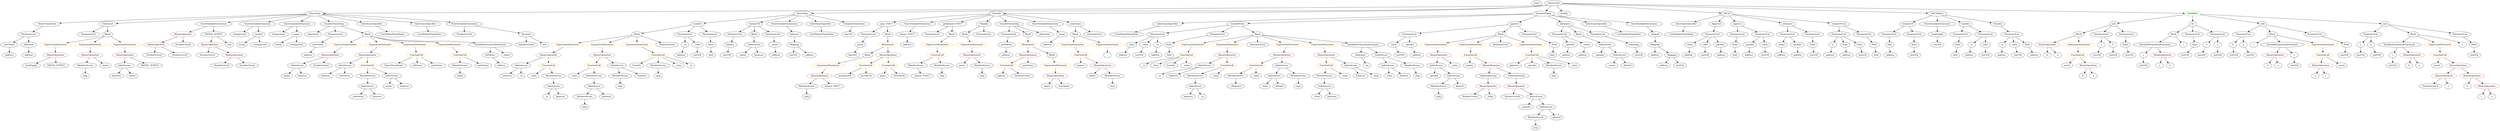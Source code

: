strict digraph {
	graph [bb="0,0,14522,900"];
	node [label="\N"];
	Enter	[height=0.5,
		pos="8882.6,882",
		width=0.83628];
	ElementaryTypeName_uint256_4	[color=black,
		height=0.5,
		label=uint256,
		pos="10516,522",
		width=1.0442];
	IndexAccess_Unnamed_17	[color=black,
		height=0.5,
		label=IndexAccess,
		pos="9268.6,594",
		width=1.6402];
	Identifier__spender_3	[color=black,
		height=0.5,
		label=_spender,
		pos="9239.6,522",
		width=1.2521];
	IndexAccess_Unnamed_17 -> Identifier__spender_3	[pos="e,9246.7,540.1 9261.4,575.7 9258.3,568.15 9254.5,559.12 9251,550.68"];
	IndexAccess_Unnamed_18	[color=black,
		height=0.5,
		label=IndexAccess,
		pos="9361.6,522",
		width=1.6402];
	IndexAccess_Unnamed_17 -> IndexAccess_Unnamed_18	[pos="e,9340.1,539.15 9290.1,576.76 9302.3,567.58 9317.8,555.94 9331.2,545.84"];
	ParameterList_Unnamed_5	[color=black,
		height=0.5,
		label=ParameterList,
		pos="10347,666",
		width=1.7095];
	Parameter_owner	[color=black,
		height=0.5,
		label=owner,
		pos="10326,594",
		width=0.93331];
	ParameterList_Unnamed_5 -> Parameter_owner	[pos="e,10331,612.1 10341,647.7 10339,640.24 10336,631.32 10334,622.97"];
	Parameter_spender	[color=black,
		height=0.5,
		label=spender,
		pos="10420,594",
		width=1.1135];
	ParameterList_Unnamed_5 -> Parameter_spender	[pos="e,10403,610.51 10364,648.41 10373,639.44 10385,628.21 10395,618.37"];
	ParameterList_Unnamed_6	[color=black,
		height=0.5,
		label=ParameterList,
		pos="10503,666",
		width=1.7095];
	Parameter_None_2	[color=black,
		height=0.5,
		label=None,
		pos="10512,594",
		width=0.85014];
	ParameterList_Unnamed_6 -> Parameter_None_2	[pos="e,10509,612.1 10505,647.7 10506,640.32 10507,631.52 10508,623.25"];
	Parameter_None_3	[color=black,
		height=0.5,
		label=None,
		pos="10871,594",
		width=0.85014];
	ElementaryTypeName_bool_1	[color=black,
		height=0.5,
		label=bool,
		pos="10886,522",
		width=0.76697];
	Parameter_None_3 -> ElementaryTypeName_bool_1	[pos="e,10882,540.1 10874,575.7 10876,568.32 10878,559.52 10880,551.25"];
	VariableDeclaration_to	[color=black,
		height=0.5,
		label=to,
		pos="11577,594",
		width=0.75];
	ElementaryTypeName_address_3	[color=black,
		height=0.5,
		label=address,
		pos="11576,522",
		width=1.0996];
	VariableDeclaration_to -> ElementaryTypeName_address_3	[pos="e,11576,540.1 11576,575.7 11576,568.41 11576,559.73 11576,551.54"];
	Identifier__owner_1	[color=black,
		height=0.5,
		label=_owner,
		pos="9313.6,450",
		width=1.0719];
	IndexAccess_Unnamed_19	[color=black,
		height=0.5,
		label=IndexAccess,
		pos="717.56,450",
		width=1.6402];
	Identifier_balances_9	[color=black,
		height=0.5,
		label=balances,
		pos="670.56,378",
		width=1.1828];
	IndexAccess_Unnamed_19 -> Identifier_balances_9	[pos="e,681.84,395.79 706.19,432.05 700.76,423.97 694.15,414.12 688.1,405.11"];
	Identifier_owner_4	[color=black,
		height=0.5,
		label=owner,
		pos="764.56,378",
		width=0.93331];
	IndexAccess_Unnamed_19 -> Identifier_owner_4	[pos="e,753.62,395.31 728.94,432.05 734.45,423.85 741.18,413.83 747.3,404.71"];
	IndexAccess_Unnamed_20	[color=black,
		height=0.5,
		label=IndexAccess,
		pos="1937.6,450",
		width=1.6402];
	Identifier_balances_10	[color=black,
		height=0.5,
		label=balances,
		pos="1824.6,378",
		width=1.1828];
	IndexAccess_Unnamed_20 -> Identifier_balances_10	[pos="e,1847.9,393.46 1912.2,433.29 1896.1,423.32 1875.1,410.3 1857.7,399.52"];
	Identifier_newOwner_2	[color=black,
		height=0.5,
		label=newOwner,
		pos="1935.6,378",
		width=1.4046];
	IndexAccess_Unnamed_20 -> Identifier_newOwner_2	[pos="e,1936.1,396.1 1937.1,431.7 1936.9,424.41 1936.6,415.73 1936.4,407.54"];
	ParameterList_Unnamed_20	[color=black,
		height=0.5,
		label=ParameterList,
		pos="5804.6,666",
		width=1.7095];
	Parameter_newOwner	[color=black,
		height=0.5,
		label=newOwner,
		pos="5791.6,594",
		width=1.4046];
	ParameterList_Unnamed_20 -> Parameter_newOwner	[pos="e,5794.7,612.1 5801.4,647.7 5800,640.32 5798.3,631.52 5796.8,623.25"];
	ContractDefinition_EtherAsset	[color=black,
		height=0.5,
		label=EtherAsset,
		pos="1798.6,810",
		width=1.4184];
	EventDefinition_OwnerTransfered	[color=black,
		height=0.5,
		label=OwnerTransfered,
		pos="269.56,738",
		width=2.1115];
	ContractDefinition_EtherAsset -> EventDefinition_OwnerTransfered	[pos="e,342.21,743.69 1747.9,807.16 1578.5,800.93 1017.3,779.75 553.56,756 486.3,752.56 410.12,747.96 353.6,744.41"];
	FunctionDefinition_EtherAsset	[color=black,
		height=0.5,
		label=EtherAsset,
		pos="613.56,738",
		width=1.4184];
	ContractDefinition_EtherAsset -> FunctionDefinition_EtherAsset	[pos="e,663.74,741.96 1748.4,806.04 1558.4,794.81 883.08,754.92 675.03,742.63"];
	StateVariableDeclaration_Unnamed_8	[color=black,
		height=0.5,
		label=StateVariableDeclaration,
		pos="1216.6,738",
		width=2.8184];
	ContractDefinition_EtherAsset -> StateVariableDeclaration_Unnamed_8	[pos="e,1298.9,748.9 1750.9,803.27 1654.7,791.7 1435.8,765.37 1310,750.24"];
	StateVariableDeclaration_Unnamed_6	[color=black,
		height=0.5,
		label=StateVariableDeclaration,
		pos="1479.6,738",
		width=2.8184];
	ContractDefinition_EtherAsset -> StateVariableDeclaration_Unnamed_6	[pos="e,1541.7,752.64 1755.9,799.63 1704,788.25 1615.6,768.85 1552.7,755.06"];
	StateVariableDeclaration_Unnamed_5	[color=black,
		height=0.5,
		label=StateVariableDeclaration,
		pos="1700.6,738",
		width=2.8184];
	ContractDefinition_EtherAsset -> StateVariableDeclaration_Unnamed_5	[pos="e,1724.3,755.96 1776.8,793.46 1764,784.35 1747.7,772.64 1733.4,762.42"];
	FunctionDefinition_transferOwnership_1	[color=black,
		height=0.5,
		label=transferOwnership,
		pos="1913.6,738",
		width=2.1947];
	ContractDefinition_EtherAsset -> FunctionDefinition_transferOwnership_1	[pos="e,1886.7,755.38 1823.5,793.81 1839.2,784.24 1859.8,771.73 1877.3,761.08"];
	InheritanceSpecifier_Unnamed_5	[color=black,
		height=0.5,
		label=InheritanceSpecifier,
		pos="2181.6,738",
		width=2.3333];
	ContractDefinition_EtherAsset -> InheritanceSpecifier_Unnamed_5	[pos="e,2119.1,750.41 1843.2,800.83 1908.2,788.96 2029.6,766.78 2107.9,752.46"];
	InheritanceSpecifier_Unnamed_4	[color=black,
		height=0.5,
		label=InheritanceSpecifier,
		pos="2418.6,738",
		width=2.3333];
	ContractDefinition_EtherAsset -> InheritanceSpecifier_Unnamed_4	[pos="e,2346.4,747.61 1846.9,803.73 1932.9,794.32 2118.2,773.93 2274.6,756 2294.2,753.75 2315.3,751.28 2335.2,748.93"];
	StateVariableDeclaration_Unnamed_7	[color=black,
		height=0.5,
		label=StateVariableDeclaration,
		pos="2767.6,738",
		width=2.8184];
	ContractDefinition_EtherAsset -> StateVariableDeclaration_Unnamed_7	[pos="e,2675.2,745.68 1848.3,805.41 1999.6,794.48 2456.7,761.46 2663.7,746.5"];
	ElementaryTypeName_address_16	[color=black,
		height=0.5,
		label=address,
		pos="5787.6,522",
		width=1.0996];
	Parameter_newOwner -> ElementaryTypeName_address_16	[pos="e,5788.5,540.1 5790.6,575.7 5790.2,568.41 5789.7,559.73 5789.2,551.54"];
	BinaryOperation_Unnamed_16	[color=brown,
		height=0.5,
		label=BinaryOperation,
		pos="13196,522",
		width=1.9867];
	Identifier_b_5	[color=black,
		height=0.5,
		label=b,
		pos="13141,450",
		width=0.75];
	BinaryOperation_Unnamed_16 -> Identifier_b_5	[pos="e,13153,466.36 13182,504.05 13175,495.44 13167,484.81 13160,475.33"];
	Identifier_a_6	[color=black,
		height=0.5,
		label=a,
		pos="13213,450",
		width=0.75];
	BinaryOperation_Unnamed_16 -> Identifier_a_6	[pos="e,13208,468.1 13200,503.7 13202,496.32 13204,487.52 13206,479.25"];
	BinaryOperation_Unnamed_28	[color=brown,
		height=0.5,
		label=BinaryOperation,
		pos="888.56,594",
		width=1.9867];
	NumberLiteral_Unnamed_10	[color=black,
		height=0.5,
		label=NumberLiteral,
		pos="882.56,522",
		width=1.765];
	BinaryOperation_Unnamed_28 -> NumberLiteral_Unnamed_10	[pos="e,884.03,540.1 887.08,575.7 886.46,568.41 885.71,559.73 885.01,551.54"];
	NumberLiteral_Unnamed_11	[color=black,
		height=0.5,
		label=NumberLiteral,
		pos="1027.6,522",
		width=1.765];
	BinaryOperation_Unnamed_28 -> NumberLiteral_Unnamed_11	[pos="e,997.28,538.25 919.41,577.46 939.35,567.43 965.5,554.26 987.09,543.38"];
	FunctionDefinition_balanceOf	[color=black,
		height=0.5,
		label=balanceOf,
		pos="11039,738",
		width=1.3491];
	ParameterList_Unnamed	[color=black,
		height=0.5,
		label=ParameterList,
		pos="10933,666",
		width=1.7095];
	FunctionDefinition_balanceOf -> ParameterList_Unnamed	[pos="e,10957,682.89 11016,721.81 11001,712.29 10982,699.85 10966,689.22"];
	ParameterList_Unnamed_1	[color=black,
		height=0.5,
		label=ParameterList,
		pos="11074,666",
		width=1.7095];
	FunctionDefinition_balanceOf -> ParameterList_Unnamed_1	[pos="e,11065,684.28 11047,720.05 11051,712.35 11056,703.03 11060,694.36"];
	ExpressionStatement_Unnamed_17	[color=orange,
		height=0.5,
		label=ExpressionStatement,
		pos="8282.6,594",
		width=2.458];
	BinaryOperation_Unnamed_24	[color=brown,
		height=0.5,
		label=BinaryOperation,
		pos="8297.6,522",
		width=1.9867];
	ExpressionStatement_Unnamed_17 -> BinaryOperation_Unnamed_24	[pos="e,8293.9,540.1 8286.3,575.7 8287.9,568.32 8289.7,559.52 8291.5,551.25"];
	IndexAccess_Unnamed_10	[color=black,
		height=0.5,
		label=IndexAccess,
		pos="7616.6,306",
		width=1.6402];
	Identifier__from_2	[color=black,
		height=0.5,
		label=_from,
		pos="7569.6,234",
		width=0.93331];
	IndexAccess_Unnamed_10 -> Identifier__from_2	[pos="e,7580.5,251.31 7605.2,288.05 7599.7,279.85 7593,269.83 7586.8,260.71"];
	Identifier_balances_8	[color=black,
		height=0.5,
		label=balances,
		pos="7663.6,234",
		width=1.1828];
	IndexAccess_Unnamed_10 -> Identifier_balances_8	[pos="e,7652.3,251.79 7627.9,288.05 7633.4,279.97 7640,270.12 7646,261.11"];
	ElementaryTypeName_string_1	[color=black,
		height=0.5,
		label=string,
		pos="1387.6,594",
		width=0.864];
	StateVariableDeclaration_Unnamed	[color=black,
		height=0.5,
		label=StateVariableDeclaration,
		pos="11207,738",
		width=2.8184];
	VariableDeclaration_totalSupply	[color=black,
		height=0.5,
		label=totalSupply,
		pos="11207,666",
		width=1.4739];
	StateVariableDeclaration_Unnamed -> VariableDeclaration_totalSupply	[pos="e,11207,684.1 11207,719.7 11207,712.41 11207,703.73 11207,695.54"];
	ElementaryTypeName_address_9	[color=black,
		height=0.5,
		label=address,
		pos="9773.6,522",
		width=1.0996];
	InheritanceSpecifier_Unnamed	[color=black,
		height=0.5,
		label=InheritanceSpecifier,
		pos="9748.6,738",
		width=2.3333];
	UserDefinedTypeName_Unnamed	[color=black,
		height=0.5,
		label=UserDefinedTypeName,
		pos="9733.6,666",
		width=2.7214];
	InheritanceSpecifier_Unnamed -> UserDefinedTypeName_Unnamed	[pos="e,9737.2,684.1 9744.9,719.7 9743.3,712.32 9741.4,703.52 9739.6,695.25"];
	ElementaryTypeName_uint256_13	[color=black,
		height=0.5,
		label=uint256,
		pos="13796,522",
		width=1.0442];
	ElementaryTypeName_uint256_18	[color=black,
		height=0.5,
		label=uint256,
		pos="12680,522",
		width=1.0442];
	Parameter_balance	[color=black,
		height=0.5,
		label=balance,
		pos="4182.6,594",
		width=1.0719];
	ElementaryTypeName_uint256_11	[color=black,
		height=0.5,
		label=uint256,
		pos="4161.6,522",
		width=1.0442];
	Parameter_balance -> ElementaryTypeName_uint256_11	[pos="e,4166.7,540.1 4177.4,575.7 4175.1,568.24 4172.5,559.32 4170,550.97"];
	Parameter__from	[color=black,
		height=0.5,
		label=_from,
		pos="6508.6,594",
		width=0.93331];
	ElementaryTypeName_address_20	[color=black,
		height=0.5,
		label=address,
		pos="6475.6,522",
		width=1.0996];
	Parameter__from -> ElementaryTypeName_address_20	[pos="e,6483.5,539.79 6500.6,576.05 6496.9,568.23 6492.4,558.75 6488.3,549.98"];
	Identifier_balances_2	[color=black,
		height=0.5,
		label=balances,
		pos="2891.6,378",
		width=1.1828];
	VariableDeclaration_c	[color=black,
		height=0.5,
		label=c,
		pos="13888,522",
		width=0.75];
	ElementaryTypeName_uint256_15	[color=black,
		height=0.5,
		label=uint256,
		pos="13888,450",
		width=1.0442];
	VariableDeclaration_c -> ElementaryTypeName_uint256_15	[pos="e,13888,468.1 13888,503.7 13888,496.41 13888,487.73 13888,479.54"];
	Identifier_owner_2	[color=black,
		height=0.5,
		label=owner,
		pos="6022.6,306",
		width=0.93331];
	ExpressionStatement_Unnamed_16	[color=orange,
		height=0.5,
		label=ExpressionStatement,
		pos="8477.6,594",
		width=2.458];
	FunctionCall_Unnamed_15	[color=orange,
		height=0.5,
		label=FunctionCall,
		pos="8478.6,522",
		width=1.6125];
	ExpressionStatement_Unnamed_16 -> FunctionCall_Unnamed_15	[pos="e,8478.3,540.1 8477.8,575.7 8477.9,568.41 8478,559.73 8478.2,551.54"];
	Parameter_to_1	[color=black,
		height=0.5,
		label=to,
		pos="10617,594",
		width=0.75];
	ElementaryTypeName_address_7	[color=black,
		height=0.5,
		label=address,
		pos="10611,522",
		width=1.0996];
	Parameter_to_1 -> ElementaryTypeName_address_7	[pos="e,10612,540.1 10615,575.7 10614,568.41 10614,559.73 10613,551.54"];
	Identifier_msg_4	[color=black,
		height=0.5,
		label=msg,
		pos="4608.6,234",
		width=0.75];
	FunctionDefinition_play_TOD17	[color=black,
		height=0.5,
		label=play_TOD17,
		pos="5087.6,738",
		width=1.6541];
	ParameterList_Unnamed_17	[color=black,
		height=0.5,
		label=ParameterList,
		pos="4976.6,666",
		width=1.7095];
	FunctionDefinition_play_TOD17 -> ParameterList_Unnamed_17	[pos="e,5001.8,682.9 5062.7,721.29 5047.5,711.72 5027.9,699.35 5011.2,688.84"];
	Block_Unnamed_3	[color=black,
		height=0.5,
		label=Block,
		pos="5088.6,666",
		width=0.90558];
	FunctionDefinition_play_TOD17 -> Block_Unnamed_3	[pos="e,5088.3,684.1 5087.8,719.7 5087.9,712.41 5088,703.73 5088.2,695.54"];
	FunctionDefinition_transfer_1	[color=black,
		height=0.5,
		label=transfer,
		pos="3988.6,738",
		width=1.0719];
	Block_Unnamed	[color=black,
		height=0.5,
		label=Block,
		pos="3635.6,666",
		width=0.90558];
	FunctionDefinition_transfer_1 -> Block_Unnamed	[pos="e,3666,673.03 3953.4,730.03 3887.8,717.03 3747.1,689.12 3677,675.22"];
	ParameterList_Unnamed_12	[color=black,
		height=0.5,
		label=ParameterList,
		pos="3918.6,666",
		width=1.7095];
	FunctionDefinition_transfer_1 -> ParameterList_Unnamed_12	[pos="e,3935.4,683.8 3972.7,721.12 3964,712.42 3953,701.45 3943.2,691.66"];
	ParameterList_Unnamed_13	[color=black,
		height=0.5,
		label=ParameterList,
		pos="4059.6,666",
		width=1.7095];
	FunctionDefinition_transfer_1 -> ParameterList_Unnamed_13	[pos="e,4042.6,683.71 4004.3,721.46 4013.2,712.72 4024.5,701.59 4034.5,691.68"];
	BinaryOperation_Unnamed_15	[color=brown,
		height=0.5,
		label=BinaryOperation,
		pos="11851,594",
		width=1.9867];
	Identifier_b_4	[color=black,
		height=0.5,
		label=b,
		pos="11851,522",
		width=0.75];
	BinaryOperation_Unnamed_15 -> Identifier_b_4	[pos="e,11851,540.1 11851,575.7 11851,568.41 11851,559.73 11851,551.54"];
	Identifier_a_5	[color=black,
		height=0.5,
		label=a,
		pos="11923,522",
		width=0.75];
	BinaryOperation_Unnamed_15 -> Identifier_a_5	[pos="e,11908,537.42 11868,576.05 11877,566.82 11889,555.29 11900,545.33"];
	VariableDeclaration_c_2	[color=black,
		height=0.5,
		label=c,
		pos="13313,522",
		width=0.75];
	ElementaryTypeName_uint256_26	[color=black,
		height=0.5,
		label=uint256,
		pos="13313,450",
		width=1.0442];
	VariableDeclaration_c_2 -> ElementaryTypeName_uint256_26	[pos="e,13313,468.1 13313,503.7 13313,496.41 13313,487.73 13313,479.54"];
	ElementaryTypeName_uint256_28	[color=black,
		height=0.5,
		label=uint256,
		pos="6570.6,522",
		width=1.0442];
	ElementaryTypeName_address	[color=black,
		height=0.5,
		label=address,
		pos="10971,522",
		width=1.0996];
	ElementaryTypeName_address_10	[color=black,
		height=0.5,
		label=address,
		pos="9963.6,522",
		width=1.0996];
	MemberAccess_Unnamed_6	[color=black,
		height=0.5,
		label=MemberAccess,
		pos="4608.6,306",
		width=1.9174];
	MemberAccess_Unnamed_6 -> Identifier_msg_4	[pos="e,4608.6,252.1 4608.6,287.7 4608.6,280.41 4608.6,271.73 4608.6,263.54"];
	IndexAccess_Unnamed_7	[color=black,
		height=0.5,
		label=IndexAccess,
		pos="6940.6,450",
		width=1.6402];
	Identifier__to_3	[color=black,
		height=0.5,
		label=_to,
		pos="6618.6,378",
		width=0.75];
	IndexAccess_Unnamed_7 -> Identifier__to_3	[pos="e,6639.1,389.9 6896.8,437.5 6888.8,435.55 6880.4,433.63 6872.6,432 6776.4,412.07 6748.3,425.25 6654.6,396 6653,395.5 6651.3,394.94 \
6649.7,394.33"];
	Identifier_balances_5	[color=black,
		height=0.5,
		label=balances,
		pos="6706.6,378",
		width=1.1828];
	IndexAccess_Unnamed_7 -> Identifier_balances_5	[pos="e,6739.2,389.86 6898.2,437.07 6861.2,426.58 6806.2,410.72 6758.6,396 6755.8,395.15 6753,394.27 6750.2,393.37"];
	Identifier__to_1	[color=black,
		height=0.5,
		label=_to,
		pos="3121.6,234",
		width=0.75];
	BinaryOperation_Unnamed_6	[color=brown,
		height=0.5,
		label=BinaryOperation,
		pos="5916.6,522",
		width=1.9867];
	FunctionCall_Unnamed_7	[color=orange,
		height=0.5,
		label=FunctionCall,
		pos="5789.6,450",
		width=1.6125];
	BinaryOperation_Unnamed_6 -> FunctionCall_Unnamed_7	[pos="e,5817,466.1 5887.7,505.12 5869.8,495.2 5846.4,482.33 5827,471.63"];
	Identifier_newOwner	[color=black,
		height=0.5,
		label=newOwner,
		pos="5916.6,450",
		width=1.4046];
	BinaryOperation_Unnamed_6 -> Identifier_newOwner	[pos="e,5916.6,468.1 5916.6,503.7 5916.6,496.41 5916.6,487.73 5916.6,479.54"];
	ExpressionStatement_Unnamed_23	[color=orange,
		height=0.5,
		label=ExpressionStatement,
		pos="1976.6,594",
		width=2.458];
	BinaryOperation_Unnamed_33	[color=brown,
		height=0.5,
		label=BinaryOperation,
		pos="1853.6,522",
		width=1.9867];
	ExpressionStatement_Unnamed_23 -> BinaryOperation_Unnamed_33	[pos="e,1881.4,538.83 1947.7,576.59 1930.9,567.02 1909.5,554.83 1891.4,544.5"];
	Identifier_totalSupply	[color=black,
		height=0.5,
		label=totalSupply,
		pos="159.56,450",
		width=1.4739];
	StateVariableDeclaration_Unnamed_3	[color=black,
		height=0.5,
		label=StateVariableDeclaration,
		pos="5266.6,738",
		width=2.8184];
	VariableDeclaration_winner_TOD17	[color=black,
		height=0.5,
		label=winner_TOD17,
		pos="5208.6,666",
		width=1.9036];
	StateVariableDeclaration_Unnamed_3 -> VariableDeclaration_winner_TOD17	[pos="e,5222.7,684.1 5252.2,719.7 5245.5,711.56 5237.3,701.69 5229.9,692.7"];
	Identifier_guess	[color=black,
		height=0.5,
		label=guess,
		pos="5052.6,378",
		width=0.87786];
	stringLiteral_Unnamed_2	[color=black,
		height=0.5,
		label=stringLiteral,
		pos="1594.6,666",
		width=1.5016];
	Parameter_who	[color=black,
		height=0.5,
		label=who,
		pos="10959,594",
		width=0.75];
	Parameter_who -> ElementaryTypeName_address	[pos="e,10968,540.1 10962,575.7 10963,568.32 10964,559.52 10966,551.25"];
	IndexAccess_Unnamed_15	[color=black,
		height=0.5,
		label=IndexAccess,
		pos="8277.6,450",
		width=1.6402];
	Identifier__spender_1	[color=black,
		height=0.5,
		label=_spender,
		pos="8277.6,378",
		width=1.2521];
	IndexAccess_Unnamed_15 -> Identifier__spender_1	[pos="e,8277.6,396.1 8277.6,431.7 8277.6,424.41 8277.6,415.73 8277.6,407.54"];
	IndexAccess_Unnamed_16	[color=black,
		height=0.5,
		label=IndexAccess,
		pos="8399.6,378",
		width=1.6402];
	IndexAccess_Unnamed_15 -> IndexAccess_Unnamed_16	[pos="e,8372.9,394.33 8304.3,433.64 8321.6,423.75 8344.2,410.76 8363.1,399.93"];
	MemberAccess_Unnamed_19	[color=black,
		height=0.5,
		label=MemberAccess,
		pos="2073.6,378",
		width=1.9174];
	IndexAccess_Unnamed_21	[color=black,
		height=0.5,
		label=IndexAccess,
		pos="2073.6,306",
		width=1.6402];
	MemberAccess_Unnamed_19 -> IndexAccess_Unnamed_21	[pos="e,2073.6,324.1 2073.6,359.7 2073.6,352.41 2073.6,343.73 2073.6,335.54"];
	Identifier_msg_11	[color=black,
		height=0.5,
		label=msg,
		pos="8980.6,378",
		width=0.75];
	ParameterList_Unnamed_37	[color=black,
		height=0.5,
		label=ParameterList,
		pos="166.56,666",
		width=1.7095];
	EventDefinition_OwnerTransfered -> ParameterList_Unnamed_37	[pos="e,190.21,683.07 245.42,720.59 231.76,711.31 214.49,699.57 199.59,689.44"];
	Identifier_OwnerTransfered	[color=black,
		height=0.5,
		label=OwnerTransfered,
		pos="2224.6,450",
		width=2.1115];
	TupleExpression_Unnamed	[color=black,
		height=0.5,
		label=TupleExpression,
		pos="8585.6,378",
		width=2.0422];
	BinaryOperation_Unnamed_22	[color=brown,
		height=0.5,
		label=BinaryOperation,
		pos="8585.6,306",
		width=1.9867];
	TupleExpression_Unnamed -> BinaryOperation_Unnamed_22	[pos="e,8585.6,324.1 8585.6,359.7 8585.6,352.41 8585.6,343.73 8585.6,335.54"];
	Identifier__to_5	[color=black,
		height=0.5,
		label=_to,
		pos="6560.6,450",
		width=0.75];
	ElementaryTypeName_bytes32	[color=black,
		height=0.5,
		label=bytes32,
		pos="4875.6,522",
		width=1.0996];
	MemberAccess_Unnamed_14	[color=black,
		height=0.5,
		label=MemberAccess,
		pos="7080.6,378",
		width=1.9174];
	Identifier__allowance	[color=black,
		height=0.5,
		label=_allowance,
		pos="7080.6,306",
		width=1.4462];
	MemberAccess_Unnamed_14 -> Identifier__allowance	[pos="e,7080.6,324.1 7080.6,359.7 7080.6,352.41 7080.6,343.73 7080.6,335.54"];
	ExpressionStatement_Unnamed_22	[color=orange,
		height=0.5,
		label=ExpressionStatement,
		pos="2171.6,594",
		width=2.458];
	BinaryOperation_Unnamed_32	[color=brown,
		height=0.5,
		label=BinaryOperation,
		pos="2072.6,522",
		width=1.9867];
	ExpressionStatement_Unnamed_22 -> BinaryOperation_Unnamed_32	[pos="e,2095.7,539.39 2147.9,576.23 2135,567.16 2119,555.83 2105,545.95"];
	BinaryOperation_Unnamed_17	[color=brown,
		height=0.5,
		label=BinaryOperation,
		pos="13458,450",
		width=1.9867];
	Identifier_a_7	[color=black,
		height=0.5,
		label=a,
		pos="13422,378",
		width=0.75];
	BinaryOperation_Unnamed_17 -> Identifier_a_7	[pos="e,13430,395.14 13449,431.7 13445,423.75 13440,414.16 13435,405.34"];
	Identifier_c_3	[color=black,
		height=0.5,
		label=c,
		pos="13494,378",
		width=0.75];
	BinaryOperation_Unnamed_17 -> Identifier_c_3	[pos="e,13485,395.14 13466,431.7 13471,423.75 13475,414.16 13480,405.34"];
	Identifier__value_5	[color=black,
		height=0.5,
		label=_value,
		pos="7202.6,378",
		width=0.96103];
	Identifier_balances_7	[color=black,
		height=0.5,
		label=balances,
		pos="7833.6,378",
		width=1.1828];
	ParameterList_Unnamed_35	[color=black,
		height=0.5,
		label=ParameterList,
		pos="501.56,666",
		width=1.7095];
	FunctionDefinition_EtherAsset -> ParameterList_Unnamed_35	[pos="e,526.6,682.64 589.26,721.81 573.77,712.13 553.46,699.43 536.29,688.7"];
	Block_Unnamed_16	[color=black,
		height=0.5,
		label=Block,
		pos="613.56,666",
		width=0.90558];
	FunctionDefinition_EtherAsset -> Block_Unnamed_16	[pos="e,613.56,684.1 613.56,719.7 613.56,712.41 613.56,703.73 613.56,695.54"];
	Identifier_Approval	[color=black,
		height=0.5,
		label=Approval,
		pos="8739.6,450",
		width=1.266];
	Identifier__value_8	[color=black,
		height=0.5,
		label=_value,
		pos="8389.6,450",
		width=0.96103];
	ElementaryTypeName_address_4	[color=black,
		height=0.5,
		label=address,
		pos="10324,522",
		width=1.0996];
	Block_Unnamed_7	[color=black,
		height=0.5,
		label=Block,
		pos="5916.6,666",
		width=0.90558];
	IfStatement_Unnamed_1	[color=orange,
		height=0.5,
		label=IfStatement,
		pos="5916.6,594",
		width=1.4739];
	Block_Unnamed_7 -> IfStatement_Unnamed_1	[pos="e,5916.6,612.1 5916.6,647.7 5916.6,640.41 5916.6,631.73 5916.6,623.54"];
	InheritanceSpecifier_Unnamed_2	[color=black,
		height=0.5,
		label=InheritanceSpecifier,
		pos="6657.6,738",
		width=2.3333];
	UserDefinedTypeName_Unnamed_2	[color=black,
		height=0.5,
		label=UserDefinedTypeName,
		pos="6496.6,666",
		width=2.7214];
	InheritanceSpecifier_Unnamed_2 -> UserDefinedTypeName_Unnamed_2	[pos="e,6533.4,683.02 6621.4,721.29 6598.5,711.31 6568.5,698.28 6543.7,687.49"];
	FunctionDefinition_sub	[color=black,
		height=0.5,
		label=sub,
		pos="12240,738",
		width=0.75];
	Block_Unnamed_11	[color=black,
		height=0.5,
		label=Block,
		pos="12029,666",
		width=0.90558];
	FunctionDefinition_sub -> Block_Unnamed_11	[pos="e,12056,676.08 12216,729.11 12179,717.07 12110,694.01 12067,679.62"];
	ParameterList_Unnamed_25	[color=black,
		height=0.5,
		label=ParameterList,
		pos="12169,666",
		width=1.7095];
	FunctionDefinition_sub -> ParameterList_Unnamed_25	[pos="e,12186,683.7 12225,722.5 12216,713.59 12204,701.94 12194,691.62"];
	ParameterList_Unnamed_26	[color=black,
		height=0.5,
		label=ParameterList,
		pos="12310,666",
		width=1.7095];
	FunctionDefinition_sub -> ParameterList_Unnamed_26	[pos="e,12293,683.7 12254,722.5 12263,713.59 12275,701.94 12285,691.62"];
	ElementaryTypeName_address_23	[color=black,
		height=0.5,
		label=address,
		pos="9136.6,522",
		width=1.0996];
	Identifier__from	[color=black,
		height=0.5,
		label=_from,
		pos="8012.6,378",
		width=0.93331];
	ParameterList_Unnamed_31	[color=black,
		height=0.5,
		label=ParameterList,
		pos="8130.6,666",
		width=1.7095];
	Parameter__value_2	[color=black,
		height=0.5,
		label=_value,
		pos="8032.6,594",
		width=0.96103];
	ParameterList_Unnamed_31 -> Parameter__value_2	[pos="e,8052.4,609.16 8108.3,649.12 8094.5,639.26 8076.6,626.47 8061.7,615.81"];
	Parameter__spender	[color=black,
		height=0.5,
		label=_spender,
		pos="8130.6,594",
		width=1.2521];
	ParameterList_Unnamed_31 -> Parameter__spender	[pos="e,8130.6,612.1 8130.6,647.7 8130.6,640.41 8130.6,631.73 8130.6,623.54"];
	FunctionDefinition_div	[color=black,
		height=0.5,
		label=div,
		pos="12718,738",
		width=0.75];
	Block_Unnamed_10	[color=black,
		height=0.5,
		label=Block,
		pos="12606,666",
		width=0.90558];
	FunctionDefinition_div -> Block_Unnamed_10	[pos="e,12626,680.06 12698,724.97 12681,714.27 12656,698.44 12636,686.02"];
	ParameterList_Unnamed_24	[color=black,
		height=0.5,
		label=ParameterList,
		pos="12718,666",
		width=1.7095];
	FunctionDefinition_div -> ParameterList_Unnamed_24	[pos="e,12718,684.1 12718,719.7 12718,712.41 12718,703.73 12718,695.54"];
	ParameterList_Unnamed_23	[color=black,
		height=0.5,
		label=ParameterList,
		pos="12859,666",
		width=1.7095];
	FunctionDefinition_div -> ParameterList_Unnamed_23	[pos="e,12828,682.09 12739,726.52 12760,716.16 12792,700.05 12818,687.19"];
	MemberAccess_Unnamed_18	[color=black,
		height=0.5,
		label=MemberAccess,
		pos="485.56,450",
		width=1.9174];
	Identifier_msg_12	[color=black,
		height=0.5,
		label=msg,
		pos="485.56,378",
		width=0.75];
	MemberAccess_Unnamed_18 -> Identifier_msg_12	[pos="e,485.56,396.1 485.56,431.7 485.56,424.41 485.56,415.73 485.56,407.54"];
	FunctionCall_Unnamed_8	[color=orange,
		height=0.5,
		label=FunctionCall,
		pos="14165,522",
		width=1.6125];
	Identifier_assert	[color=black,
		height=0.5,
		label=assert,
		pos="14155,450",
		width=0.89172];
	FunctionCall_Unnamed_8 -> Identifier_assert	[pos="e,14157,468.1 14162,503.7 14161,496.32 14160,487.52 14159,479.25"];
	BinaryOperation_Unnamed_9	[color=brown,
		height=0.5,
		label=BinaryOperation,
		pos="14277,450",
		width=1.9867];
	FunctionCall_Unnamed_8 -> BinaryOperation_Unnamed_9	[pos="e,14251,467.22 14189,505.46 14205,495.97 14224,483.67 14241,473.17"];
	MemberAccess_Unnamed_15	[color=black,
		height=0.5,
		label=MemberAccess,
		pos="8877.6,90",
		width=1.9174];
	Identifier_msg_9	[color=black,
		height=0.5,
		label=msg,
		pos="8877.6,18",
		width=0.75];
	MemberAccess_Unnamed_15 -> Identifier_msg_9	[pos="e,8877.6,36.104 8877.6,71.697 8877.6,64.407 8877.6,55.726 8877.6,47.536"];
	Identifier_allowed_2	[color=black,
		height=0.5,
		label=allowed,
		pos="9003.6,90",
		width=1.0858];
	ExpressionStatement_Unnamed_25	[color=orange,
		height=0.5,
		label=ExpressionStatement,
		pos="2366.6,594",
		width=2.458];
	FunctionCall_Unnamed_19	[color=orange,
		height=0.5,
		label=FunctionCall,
		pos="2366.6,522",
		width=1.6125];
	ExpressionStatement_Unnamed_25 -> FunctionCall_Unnamed_19	[pos="e,2366.6,540.1 2366.6,575.7 2366.6,568.41 2366.6,559.73 2366.6,551.54"];
	Parameter_a_2	[color=black,
		height=0.5,
		label=a,
		pos="12162,594",
		width=0.75];
	ElementaryTypeName_uint256_20	[color=black,
		height=0.5,
		label=uint256,
		pos="12142,522",
		width=1.0442];
	Parameter_a_2 -> ElementaryTypeName_uint256_20	[pos="e,12147,540.28 12157,576.05 12155,568.6 12152,559.64 12150,551.22"];
	FunctionCall_Unnamed_12	[color=orange,
		height=0.5,
		label=FunctionCall,
		pos="7637.6,450",
		width=1.6125];
	MemberAccess_Unnamed_12	[color=black,
		height=0.5,
		label=MemberAccess,
		pos="7616.6,378",
		width=1.9174];
	FunctionCall_Unnamed_12 -> MemberAccess_Unnamed_12	[pos="e,7621.7,396.1 7632.4,431.7 7630.1,424.24 7627.5,415.32 7625,406.97"];
	Identifier__value_4	[color=black,
		height=0.5,
		label=_value,
		pos="7738.6,378",
		width=0.96103];
	FunctionCall_Unnamed_12 -> Identifier__value_4	[pos="e,7718.5,392.93 7660.5,433.12 7674.9,423.09 7693.8,410.06 7709.3,399.29"];
	FunctionCall_Unnamed_10	[color=orange,
		height=0.5,
		label=FunctionCall,
		pos="13482,522",
		width=1.6125];
	FunctionCall_Unnamed_10 -> BinaryOperation_Unnamed_17	[pos="e,13463,468.1 13476,503.7 13473,496.24 13470,487.32 13467,478.97"];
	Identifier_assert_2	[color=black,
		height=0.5,
		label=assert,
		pos="13580,450",
		width=0.89172];
	FunctionCall_Unnamed_10 -> Identifier_assert_2	[pos="e,13560,464.7 13504,505.12 13518,495.12 13536,482.13 13551,471.38"];
	Identifier_msg_10	[color=black,
		height=0.5,
		label=msg,
		pos="8292.6,234",
		width=0.75];
	ContractDefinition_BasicToken	[color=black,
		height=0.5,
		label=BasicToken,
		pos="4592.6,810",
		width=1.5293];
	ContractDefinition_BasicToken -> FunctionDefinition_transfer_1	[pos="e,4026,743.33 4541.3,803.06 4426.5,789.75 4149.7,757.67 4037.3,744.64"];
	FunctionDefinition_balanceOf_1	[color=black,
		height=0.5,
		label=balanceOf,
		pos="4317.6,738",
		width=1.3491];
	ContractDefinition_BasicToken -> FunctionDefinition_balanceOf_1	[pos="e,4356.1,749.33 4549.7,798.41 4507,787.83 4439.7,771.02 4381.6,756 4376.8,754.77 4371.8,753.48 4366.9,752.17"];
	StateVariableDeclaration_Unnamed_1	[color=black,
		height=0.5,
		label=StateVariableDeclaration,
		pos="4491.6,738",
		width=2.8184];
	ContractDefinition_BasicToken -> StateVariableDeclaration_Unnamed_1	[pos="e,4515.9,755.88 4569.9,793.29 4556.7,784.16 4539.9,772.49 4525.2,762.31"];
	InheritanceSpecifier_Unnamed_1	[color=black,
		height=0.5,
		label=InheritanceSpecifier,
		pos="4694.6,738",
		width=2.3333];
	ContractDefinition_BasicToken -> InheritanceSpecifier_Unnamed_1	[pos="e,4670.3,755.63 4615.5,793.29 4628.9,784.1 4646,772.32 4660.9,762.09"];
	UsingForDeclaration_Unnamed	[color=black,
		height=0.5,
		label=UsingForDeclaration,
		pos="4883.6,738",
		width=2.4303];
	ContractDefinition_BasicToken -> UsingForDeclaration_Unnamed	[pos="e,4828.2,752.31 4636.1,798.52 4684,787 4761.6,768.34 4817.1,754.99"];
	Identifier_Transfer	[color=black,
		height=0.5,
		label=Transfer,
		pos="3675.6,450",
		width=1.1689];
	ElementaryTypeName_address_15	[color=black,
		height=0.5,
		label=address,
		pos="5208.6,594",
		width=1.0996];
	VariableDeclaration_winner_TOD17 -> ElementaryTypeName_address_15	[pos="e,5208.6,612.1 5208.6,647.7 5208.6,640.41 5208.6,631.73 5208.6,623.54"];
	Parameter_None_5	[color=black,
		height=0.5,
		label=None,
		pos="4078.6,594",
		width=0.85014];
	ElementaryTypeName_bool_3	[color=black,
		height=0.5,
		label=bool,
		pos="4078.6,522",
		width=0.76697];
	Parameter_None_5 -> ElementaryTypeName_bool_3	[pos="e,4078.6,540.1 4078.6,575.7 4078.6,568.41 4078.6,559.73 4078.6,551.54"];
	ModifierInvocation_onlyOwner_1	[color=black,
		height=0.5,
		label=onlyOwner,
		pos="1796.6,666",
		width=1.4323];
	BinaryOperation_Unnamed	[color=brown,
		height=0.5,
		label=BinaryOperation,
		pos="3440.6,522",
		width=1.9867];
	FunctionCall_Unnamed	[color=orange,
		height=0.5,
		label=FunctionCall,
		pos="3421.6,450",
		width=1.6125];
	BinaryOperation_Unnamed -> FunctionCall_Unnamed	[pos="e,3426.2,468.1 3435.9,503.7 3433.8,496.24 3431.4,487.32 3429.2,478.97"];
	IndexAccess_Unnamed	[color=black,
		height=0.5,
		label=IndexAccess,
		pos="3556.6,450",
		width=1.6402];
	BinaryOperation_Unnamed -> IndexAccess_Unnamed	[pos="e,3530.9,466.5 3467.2,504.94 3483.2,495.29 3503.7,482.89 3521.1,472.41"];
	Identifier__to	[color=black,
		height=0.5,
		label=_to,
		pos="2979.6,378",
		width=0.75];
	BooleanLiteral_Unnamed_2	[color=black,
		height=0.5,
		label=BooleanLiteral,
		pos="8648.6,594",
		width=1.7788];
	Block_Unnamed_11 -> BinaryOperation_Unnamed_15	[pos="e,11888,609.71 12003,654.82 11975,644.11 11932,627.01 11898,613.84"];
	ExpressionStatement_Unnamed_10	[color=orange,
		height=0.5,
		label=ExpressionStatement,
		pos="12029,594",
		width=2.458];
	Block_Unnamed_11 -> ExpressionStatement_Unnamed_10	[pos="e,12029,612.1 12029,647.7 12029,640.41 12029,631.73 12029,623.54"];
	FunctionDefinition_transferFrom_1	[color=black,
		height=0.5,
		label=transferFrom,
		pos="7116.6,738",
		width=1.6402];
	ParameterList_Unnamed_29	[color=black,
		height=0.5,
		label=ParameterList,
		pos="6674.6,666",
		width=1.7095];
	FunctionDefinition_transferFrom_1 -> ParameterList_Unnamed_29	[pos="e,6727.9,675.44 7065,728.83 6984.1,716.01 6827.3,691.2 6739.1,677.22"];
	ParameterList_Unnamed_30	[color=black,
		height=0.5,
		label=ParameterList,
		pos="6978.6,666",
		width=1.7095];
	FunctionDefinition_transferFrom_1 -> ParameterList_Unnamed_30	[pos="e,7008.1,681.99 7087,721.98 7066.9,711.79 7040.1,698.19 7018.1,687.07"];
	Block_Unnamed_13	[color=black,
		height=0.5,
		label=Block,
		pos="7253.6,666",
		width=0.90558];
	FunctionDefinition_transferFrom_1 -> Block_Unnamed_13	[pos="e,7230.1,678.97 7146,721.98 7167.7,710.89 7197.3,695.76 7219.9,684.18"];
	ElementaryTypeName_uint256_30	[color=black,
		height=0.5,
		label=uint256,
		pos="9476.6,522",
		width=1.0442];
	ExpressionStatement_Unnamed_18	[color=orange,
		height=0.5,
		label=ExpressionStatement,
		pos="8819.6,594",
		width=2.458];
	FunctionCall_Unnamed_16	[color=orange,
		height=0.5,
		label=FunctionCall,
		pos="8848.6,522",
		width=1.6125];
	ExpressionStatement_Unnamed_18 -> FunctionCall_Unnamed_16	[pos="e,8841.5,540.1 8826.7,575.7 8829.9,568.15 8833.6,559.12 8837.1,550.68"];
	MemberAccess_Unnamed_4	[color=black,
		height=0.5,
		label=MemberAccess,
		pos="3804.6,450",
		width=1.9174];
	Identifier_msg_2	[color=black,
		height=0.5,
		label=msg,
		pos="3804.6,378",
		width=0.75];
	MemberAccess_Unnamed_4 -> Identifier_msg_2	[pos="e,3804.6,396.1 3804.6,431.7 3804.6,424.41 3804.6,415.73 3804.6,407.54"];
	ParameterList_Unnamed_18	[color=black,
		height=0.5,
		label=ParameterList,
		pos="5356.6,666",
		width=1.7095];
	MemberAccess_Unnamed_20	[color=black,
		height=0.5,
		label=MemberAccess,
		pos="2620.6,450",
		width=1.9174];
	Identifier_super	[color=black,
		height=0.5,
		label=super,
		pos="2620.6,378",
		width=0.864];
	MemberAccess_Unnamed_20 -> Identifier_super	[pos="e,2620.6,396.1 2620.6,431.7 2620.6,424.41 2620.6,415.73 2620.6,407.54"];
	Parameter_b_3	[color=black,
		height=0.5,
		label=b,
		pos="12948,594",
		width=0.75];
	ElementaryTypeName_uint256_24	[color=black,
		height=0.5,
		label=uint256,
		pos="12959,522",
		width=1.0442];
	Parameter_b_3 -> ElementaryTypeName_uint256_24	[pos="e,12956,540.1 12950,575.7 12951,568.32 12953,559.52 12954,551.25"];
	BinaryOperation_Unnamed_18	[color=brown,
		height=0.5,
		label=BinaryOperation,
		pos="7075.6,522",
		width=1.9867];
	BinaryOperation_Unnamed_18 -> IndexAccess_Unnamed_7	[pos="e,6969.4,465.94 7045.3,505.29 7025.8,495.22 7000.5,482.05 6979.5,471.21"];
	FunctionCall_Unnamed_11	[color=orange,
		height=0.5,
		label=FunctionCall,
		pos="7075.6,450",
		width=1.6125];
	BinaryOperation_Unnamed_18 -> FunctionCall_Unnamed_11	[pos="e,7075.6,468.1 7075.6,503.7 7075.6,496.41 7075.6,487.73 7075.6,479.54"];
	FunctionDefinition_getReward_TOD17	[color=black,
		height=0.5,
		label=getReward_TOD17,
		pos="5469.6,738",
		width=2.3333];
	FunctionDefinition_getReward_TOD17 -> ParameterList_Unnamed_18	[pos="e,5382.1,682.83 5443.1,720.59 5427.7,711.06 5408.1,698.95 5391.5,688.65"];
	Block_Unnamed_5	[color=black,
		height=0.5,
		label=Block,
		pos="5468.6,666",
		width=0.90558];
	FunctionDefinition_getReward_TOD17 -> Block_Unnamed_5	[pos="e,5468.8,684.1 5469.3,719.7 5469.2,712.41 5469.1,703.73 5469,695.54"];
	Identifier_msg_6	[color=black,
		height=0.5,
		label=msg,
		pos="6402.6,306",
		width=0.75];
	FunctionCall_Unnamed_9	[color=orange,
		height=0.5,
		label=FunctionCall,
		pos="12028,522",
		width=1.6125];
	ExpressionStatement_Unnamed_10 -> FunctionCall_Unnamed_9	[pos="e,12028,540.1 12028,575.7 12028,568.41 12028,559.73 12028,551.54"];
	Identifier_assert_1	[color=black,
		height=0.5,
		label=assert,
		pos="11967,450",
		width=0.89172];
	Identifier__from_4	[color=black,
		height=0.5,
		label=_from,
		pos="6639.6,450",
		width=0.93331];
	ParameterList_Unnamed_29 -> Parameter__from	[pos="e,6534.4,605.88 6640.6,650.67 6612.6,638.89 6573.2,622.25 6544.7,610.24"];
	Parameter__value_1	[color=black,
		height=0.5,
		label=_value,
		pos="6594.6,594",
		width=0.96103];
	ParameterList_Unnamed_29 -> Parameter__value_1	[pos="e,6611.8,610.04 6655.6,648.41 6645,639.13 6631.6,627.44 6620.1,617.36"];
	Parameter__to_1	[color=black,
		height=0.5,
		label=_to,
		pos="6674.6,594",
		width=0.75];
	ParameterList_Unnamed_29 -> Parameter__to_1	[pos="e,6674.6,612.1 6674.6,647.7 6674.6,640.41 6674.6,631.73 6674.6,623.54"];
	Block_Unnamed_14	[color=black,
		height=0.5,
		label=Block,
		pos="8648.6,666",
		width=0.90558];
	Block_Unnamed_14 -> ExpressionStatement_Unnamed_17	[pos="e,8345.4,607.01 8618,659.15 8560.9,648.23 8436.6,624.46 8356.4,609.12"];
	Block_Unnamed_14 -> ExpressionStatement_Unnamed_16	[pos="e,8515.7,610.62 8623,654.52 8597.4,644.07 8557.6,627.76 8526.1,614.85"];
	Block_Unnamed_14 -> BooleanLiteral_Unnamed_2	[pos="e,8648.6,612.1 8648.6,647.7 8648.6,640.41 8648.6,631.73 8648.6,623.54"];
	Block_Unnamed_14 -> ExpressionStatement_Unnamed_18	[pos="e,8781.4,610.62 8674.2,654.52 8699.7,644.07 8739.5,627.76 8771.1,614.85"];
	ElementaryTypeName_address_21	[color=black,
		height=0.5,
		label=address,
		pos="6665.6,522",
		width=1.0996];
	IndexAccess_Unnamed_6	[color=black,
		height=0.5,
		label=IndexAccess,
		pos="7985.6,450",
		width=1.6402];
	IndexAccess_Unnamed_6 -> Identifier__from	[pos="e,8006,396.1 7992.2,431.7 7995.1,424.15 7998.6,415.12 8001.9,406.68"];
	Identifier_allowed	[color=black,
		height=0.5,
		label=allowed,
		pos="8103.6,378",
		width=1.0858];
	IndexAccess_Unnamed_6 -> Identifier_allowed	[pos="e,8080.2,392.83 8011.8,433.46 8029.1,423.2 8051.9,409.66 8070.4,398.65"];
	Identifier_newOwner_3	[color=black,
		height=0.5,
		label=newOwner,
		pos="2018.6,234",
		width=1.4046];
	IndexAccess_Unnamed_21 -> Identifier_newOwner_3	[pos="e,2031.8,251.79 2060.3,288.05 2053.8,279.89 2046,269.91 2038.9,260.82"];
	Identifier_balances_11	[color=black,
		height=0.5,
		label=balances,
		pos="2129.6,234",
		width=1.1828];
	IndexAccess_Unnamed_21 -> Identifier_balances_11	[pos="e,2116.5,251.31 2087.1,288.05 2093.8,279.68 2102,269.4 2109.5,260.13"];
	ExpressionStatement_Unnamed_15	[color=orange,
		height=0.5,
		label=ExpressionStatement,
		pos="6887.6,594",
		width=2.458];
	FunctionCall_Unnamed_14	[color=orange,
		height=0.5,
		label=FunctionCall,
		pos="6854.6,522",
		width=1.6125];
	ExpressionStatement_Unnamed_15 -> FunctionCall_Unnamed_14	[pos="e,6862.6,540.1 6879.4,575.7 6875.8,568.07 6871.5,558.92 6867.5,550.4"];
	ExpressionStatement_Unnamed_3	[color=orange,
		height=0.5,
		label=ExpressionStatement,
		pos="5574.6,594",
		width=2.458];
	BinaryOperation_Unnamed_2	[color=brown,
		height=0.5,
		label=BinaryOperation,
		pos="5574.6,522",
		width=1.9867];
	ExpressionStatement_Unnamed_3 -> BinaryOperation_Unnamed_2	[pos="e,5574.6,540.1 5574.6,575.7 5574.6,568.41 5574.6,559.73 5574.6,551.54"];
	ExpressionStatement_Unnamed_5	[color=orange,
		height=0.5,
		label=ExpressionStatement,
		pos="5379.6,594",
		width=2.458];
	FunctionCall_Unnamed_5	[color=orange,
		height=0.5,
		label=FunctionCall,
		pos="5379.6,522",
		width=1.6125];
	ExpressionStatement_Unnamed_5 -> FunctionCall_Unnamed_5	[pos="e,5379.6,540.1 5379.6,575.7 5379.6,568.41 5379.6,559.73 5379.6,551.54"];
	ExpressionStatement_Unnamed_6	[color=orange,
		height=0.5,
		label=ExpressionStatement,
		pos="6173.6,594",
		width=2.458];
	FunctionCall_Unnamed_6	[color=orange,
		height=0.5,
		label=FunctionCall,
		pos="6216.6,522",
		width=1.6125];
	ExpressionStatement_Unnamed_6 -> FunctionCall_Unnamed_6	[pos="e,6206.1,540.1 6184.2,575.7 6189,567.9 6194.8,558.51 6200.1,549.83"];
	MemberAccess_Unnamed_2	[color=black,
		height=0.5,
		label=MemberAccess,
		pos="3368.6,234",
		width=1.9174];
	Identifier_msg_1	[color=black,
		height=0.5,
		label=msg,
		pos="3368.6,162",
		width=0.75];
	MemberAccess_Unnamed_2 -> Identifier_msg_1	[pos="e,3368.6,180.1 3368.6,215.7 3368.6,208.41 3368.6,199.73 3368.6,191.54"];
	VariableDeclaration__allowance	[color=black,
		height=0.5,
		label=_allowance,
		pos="7829.6,522",
		width=1.4462];
	ElementaryTypeName_var	[color=black,
		height=0.5,
		label=var,
		pos="7879.6,450",
		width=0.75];
	VariableDeclaration__allowance -> ElementaryTypeName_var	[pos="e,7868.3,466.83 7841.7,504.05 7847.7,495.65 7855,485.32 7861.7,476.02"];
	ElementaryTypeName_uint256_9	[color=black,
		height=0.5,
		label=uint256,
		pos="4549.6,522",
		width=1.0442];
	ElementaryTypeName_uint256_29	[color=black,
		height=0.5,
		label=uint256,
		pos="8073.6,522",
		width=1.0442];
	Parameter_guess	[color=black,
		height=0.5,
		label=guess,
		pos="4925.6,594",
		width=0.87786];
	ParameterList_Unnamed_17 -> Parameter_guess	[pos="e,4937.1,610.83 4964.2,648.05 4958.1,639.65 4950.6,629.32 4943.8,620.02"];
	Parameter_a	[color=black,
		height=0.5,
		label=a,
		pos="13703,594",
		width=0.75];
	ElementaryTypeName_uint256_12	[color=black,
		height=0.5,
		label=uint256,
		pos="13703,522",
		width=1.0442];
	Parameter_a -> ElementaryTypeName_uint256_12	[pos="e,13703,540.1 13703,575.7 13703,568.41 13703,559.73 13703,551.54"];
	Identifier_require	[color=black,
		height=0.5,
		label=require,
		pos="6216.6,450",
		width=1.0026];
	FunctionCall_Unnamed_6 -> Identifier_require	[pos="e,6216.6,468.1 6216.6,503.7 6216.6,496.41 6216.6,487.73 6216.6,479.54"];
	BinaryOperation_Unnamed_5	[color=brown,
		height=0.5,
		label=BinaryOperation,
		pos="6342.6,450",
		width=1.9867];
	FunctionCall_Unnamed_6 -> BinaryOperation_Unnamed_5	[pos="e,6314,466.89 6243.9,505.81 6261.5,496.06 6284.5,483.26 6303.9,472.48"];
	VariableDeclaration_value	[color=black,
		height=0.5,
		label=value,
		pos="11655,594",
		width=0.82242];
	ElementaryTypeName_uint256_3	[color=black,
		height=0.5,
		label=uint256,
		pos="11671,522",
		width=1.0442];
	VariableDeclaration_value -> ElementaryTypeName_uint256_3	[pos="e,11667,540.1 11659,575.7 11660,568.32 11662,559.52 11664,551.25"];
	Block_Unnamed_2	[color=black,
		height=0.5,
		label=Block,
		pos="5551.6,666",
		width=0.90558];
	Block_Unnamed_2 -> ExpressionStatement_Unnamed_3	[pos="e,5568.9,612.28 5557.1,648.05 5559.6,640.52 5562.6,631.44 5565.4,622.94"];
	VariableDeclarationStatement_Unnamed	[color=black,
		height=0.5,
		label=VariableDeclarationStatement,
		pos="13939,594",
		width=3.3174];
	VariableDeclarationStatement_Unnamed -> VariableDeclaration_c	[pos="e,13899,538.67 13926,575.7 13920,567.28 13912,557.02 13906,547.79"];
	BinaryOperation_Unnamed_8	[color=brown,
		height=0.5,
		label=BinaryOperation,
		pos="14005,522",
		width=1.9867];
	VariableDeclarationStatement_Unnamed -> BinaryOperation_Unnamed_8	[pos="e,13989,539.62 13955,575.7 13963,567.27 13973,556.97 13981,547.73"];
	Parameter_b_1	[color=black,
		height=0.5,
		label=b,
		pos="12794,594",
		width=0.75];
	ElementaryTypeName_uint256_17	[color=black,
		height=0.5,
		label=uint256,
		pos="12773,522",
		width=1.0442];
	Parameter_b_1 -> ElementaryTypeName_uint256_17	[pos="e,12778,540.28 12788,576.05 12786,568.6 12784,559.64 12781,551.22"];
	IndexAccess_Unnamed_12	[color=black,
		height=0.5,
		label=IndexAccess,
		pos="7314.6,378",
		width=1.6402];
	Identifier__from_3	[color=black,
		height=0.5,
		label=_from,
		pos="7254.6,306",
		width=0.93331];
	IndexAccess_Unnamed_12 -> Identifier__from_3	[pos="e,7267.9,322.51 7300.3,360.41 7292.8,351.62 7283.4,340.66 7275.1,330.96"];
	Identifier_allowed_1	[color=black,
		height=0.5,
		label=allowed,
		pos="7345.6,306",
		width=1.0858];
	IndexAccess_Unnamed_12 -> Identifier_allowed_1	[pos="e,7338,324.1 7322.2,359.7 7325.6,352.07 7329.7,342.92 7333.4,334.4"];
	FunctionCall_Unnamed_2	[color=orange,
		height=0.5,
		label=FunctionCall,
		pos="3784.6,522",
		width=1.6125];
	FunctionCall_Unnamed_2 -> Identifier_Transfer	[pos="e,3698.1,465.46 3760.1,505.29 3744.6,495.32 3724.3,482.3 3707.5,471.52"];
	FunctionCall_Unnamed_2 -> MemberAccess_Unnamed_4	[pos="e,3799.7,468.1 3789.5,503.7 3791.6,496.24 3794.2,487.32 3796.6,478.97"];
	Identifier__value_2	[color=black,
		height=0.5,
		label=_value,
		pos="3926.6,450",
		width=0.96103];
	FunctionCall_Unnamed_2 -> Identifier__value_2	[pos="e,3902.2,463.03 3814.7,506.15 3837.3,495.02 3868.2,479.75 3891.9,468.1"];
	Identifier__to_2	[color=black,
		height=0.5,
		label=_to,
		pos="4006.6,450",
		width=0.75];
	FunctionCall_Unnamed_2 -> Identifier__to_2	[pos="e,3985.5,461.65 3827.7,509.59 3874,497.18 3944.5,477.8 3970.6,468 3972.1,467.42 3973.7,466.81 3975.2,466.16"];
	BinaryOperation_Unnamed_27	[color=brown,
		height=0.5,
		label=BinaryOperation,
		pos="1041.6,666",
		width=1.9867];
	BinaryOperation_Unnamed_27 -> BinaryOperation_Unnamed_28	[pos="e,922.06,610.33 1008,649.64 985.77,639.47 956.4,626.04 932.35,615.03"];
	NumberLiteral_Unnamed_9	[color=black,
		height=0.5,
		label=NumberLiteral,
		pos="1041.6,594",
		width=1.765];
	BinaryOperation_Unnamed_27 -> NumberLiteral_Unnamed_9	[pos="e,1041.6,612.1 1041.6,647.7 1041.6,640.41 1041.6,631.73 1041.6,623.54"];
	FunctionCall_Unnamed_4	[color=orange,
		height=0.5,
		label=FunctionCall,
		pos="4952.6,450",
		width=1.6125];
	stringLiteral_Unnamed	[color=black,
		height=0.5,
		label=stringLiteral,
		pos="4830.6,378",
		width=1.5016];
	FunctionCall_Unnamed_4 -> stringLiteral_Unnamed	[pos="e,4856.9,394.09 4925.8,433.64 4908.4,423.68 4885.6,410.58 4866.6,399.7"];
	Identifier_keccak256_1	[color=black,
		height=0.5,
		label=keccak256,
		pos="4952.6,378",
		width=1.3907];
	FunctionCall_Unnamed_4 -> Identifier_keccak256_1	[pos="e,4952.6,396.1 4952.6,431.7 4952.6,424.41 4952.6,415.73 4952.6,407.54"];
	ElementaryTypeName_address_22	[color=black,
		height=0.5,
		label=address,
		pos="8168.6,522",
		width=1.0996];
	Parameter_from	[color=black,
		height=0.5,
		label=from,
		pos="10702,594",
		width=0.7947];
	ElementaryTypeName_address_6	[color=black,
		height=0.5,
		label=address,
		pos="10708,522",
		width=1.0996];
	Parameter_from -> ElementaryTypeName_address_6	[pos="e,10706,540.1 10703,575.7 10704,568.41 10704,559.73 10705,551.54"];
	Identifier__value_1	[color=black,
		height=0.5,
		label=_value,
		pos="3059.6,378",
		width=0.96103];
	ElementaryTypeName_bool	[color=black,
		height=0.5,
		label=bool,
		pos="11301,522",
		width=0.76697];
	Identifier__owner	[color=black,
		height=0.5,
		label=_owner,
		pos="4255.6,522",
		width=1.0719];
	ParameterList_Unnamed_7	[color=black,
		height=0.5,
		label=ParameterList,
		pos="10651,666",
		width=1.7095];
	ParameterList_Unnamed_7 -> Parameter_to_1	[pos="e,10625,611.62 10642,647.7 10638,639.87 10634,630.44 10630,621.73"];
	ParameterList_Unnamed_7 -> Parameter_from	[pos="e,10690,610.83 10663,648.05 10669,639.65 10677,629.32 10683,620.02"];
	Parameter_value_1	[color=black,
		height=0.5,
		label=value,
		pos="10791,594",
		width=0.82242];
	ParameterList_Unnamed_7 -> Parameter_value_1	[pos="e,10768,606.09 10681,649.98 10703,638.56 10735,622.86 10758,611.16"];
	ElementaryTypeName_uint256_16	[color=black,
		height=0.5,
		label=uint256,
		pos="12866,522",
		width=1.0442];
	ParameterList_Unnamed_25 -> Parameter_a_2	[pos="e,12163,612.1 12167,647.7 12166,640.41 12165,631.73 12164,623.54"];
	Parameter_b_2	[color=black,
		height=0.5,
		label=b,
		pos="12234,594",
		width=0.75];
	ParameterList_Unnamed_25 -> Parameter_b_2	[pos="e,12220,609.57 12184,648.41 12192,639.28 12203,627.81 12212,617.85"];
	ParameterList_Unnamed_32	[color=black,
		height=0.5,
		label=ParameterList,
		pos="8824.6,666",
		width=1.7095];
	Parameter_None_11	[color=black,
		height=0.5,
		label=None,
		pos="8956.6,594",
		width=0.85014];
	ParameterList_Unnamed_32 -> Parameter_None_11	[pos="e,8934.5,606.69 8853.2,649.81 8874.2,638.68 8902.7,623.57 8924.4,612.04"];
	ParameterList_Unnamed_3	[color=black,
		height=0.5,
		label=ParameterList,
		pos="11340,666",
		width=1.7095];
	Parameter_None_1	[color=black,
		height=0.5,
		label=None,
		pos="11310,594",
		width=0.85014];
	ParameterList_Unnamed_3 -> Parameter_None_1	[pos="e,11317,611.62 11332,647.7 11329,639.95 11325,630.64 11321,622.02"];
	ElementaryTypeName_uint256_10	[color=black,
		height=0.5,
		label=uint256,
		pos="3995.6,522",
		width=1.0442];
	ElementaryTypeName_uint256_23	[color=black,
		height=0.5,
		label=uint256,
		pos="13052,522",
		width=1.0442];
	ElementaryTypeName_bool_2	[color=black,
		height=0.5,
		label=bool,
		pos="10049,522",
		width=0.76697];
	StateVariableDeclaration_Unnamed_8 -> BinaryOperation_Unnamed_27	[pos="e,1078.4,681.75 1176.9,721.12 1150.8,710.68 1116.5,696.98 1089,685.97"];
	VariableDeclaration_INITIAL_SUPPLY	[color=black,
		height=0.5,
		label=INITIAL_SUPPLY,
		pos="1216.6,666",
		width=2.3333];
	StateVariableDeclaration_Unnamed_8 -> VariableDeclaration_INITIAL_SUPPLY	[pos="e,1216.6,684.1 1216.6,719.7 1216.6,712.41 1216.6,703.73 1216.6,695.54"];
	Identifier__spender_2	[color=black,
		height=0.5,
		label=_spender,
		pos="8848.6,450",
		width=1.2521];
	ParameterList_Unnamed -> Parameter_who	[pos="e,10952,611.62 10939,647.7 10942,640.04 10945,630.85 10948,622.3"];
	ElementaryTypeName_address_11	[color=black,
		height=0.5,
		label=address,
		pos="4644.6,522",
		width=1.0996];
	ParameterList_Unnamed_15	[color=black,
		height=0.5,
		label=ParameterList,
		pos="4200.6,666",
		width=1.7095];
	FunctionDefinition_balanceOf_1 -> ParameterList_Unnamed_15	[pos="e,4226.6,682.55 4292.8,722.15 4276.3,712.33 4254.6,699.3 4236.3,688.37"];
	Block_Unnamed_1	[color=black,
		height=0.5,
		label=Block,
		pos="4312.6,666",
		width=0.90558];
	FunctionDefinition_balanceOf_1 -> Block_Unnamed_1	[pos="e,4313.8,684.1 4316.3,719.7 4315.8,712.41 4315.2,703.73 4314.6,695.54"];
	ParameterList_Unnamed_14	[color=black,
		height=0.5,
		label=ParameterList,
		pos="4424.6,666",
		width=1.7095];
	FunctionDefinition_balanceOf_1 -> ParameterList_Unnamed_14	[pos="e,4400.3,682.89 4340.8,721.81 4355.5,712.2 4374.7,699.61 4391.1,688.92"];
	FunctionDefinition_Ownable	[color=black,
		height=0.5,
		label=Ownable,
		pos="5663.6,738",
		width=1.2105];
	FunctionDefinition_Ownable -> Block_Unnamed_2	[pos="e,5572.5,680.07 5640.4,722.5 5623.5,711.95 5600.5,697.58 5582.1,686.1"];
	ParameterList_Unnamed_16	[color=black,
		height=0.5,
		label=ParameterList,
		pos="5663.6,666",
		width=1.7095];
	FunctionDefinition_Ownable -> ParameterList_Unnamed_16	[pos="e,5663.6,684.1 5663.6,719.7 5663.6,712.41 5663.6,703.73 5663.6,695.54"];
	Parameter__value_1 -> ElementaryTypeName_uint256_28	[pos="e,6576.3,539.79 6588.8,576.05 6586.1,568.4 6583,559.16 6580,550.56"];
	ElementaryTypeName_uint256_25	[color=black,
		height=0.5,
		label=uint256,
		pos="13610,522",
		width=1.0442];
	ElementaryTypeName_address_17	[color=black,
		height=0.5,
		label=address,
		pos="5759.6,378",
		width=1.0996];
	FunctionCall_Unnamed_7 -> ElementaryTypeName_address_17	[pos="e,5766.9,396.1 5782.1,431.7 5778.9,424.15 5775,415.12 5771.4,406.68"];
	NumberLiteral_Unnamed	[color=black,
		height=0.5,
		label=NumberLiteral,
		pos="5880.6,378",
		width=1.765];
	FunctionCall_Unnamed_7 -> NumberLiteral_Unnamed	[pos="e,5859.3,395.39 5810.7,432.76 5822.4,423.73 5837.2,412.33 5850.2,402.35"];
	Parameter_None_8	[color=black,
		height=0.5,
		label=None,
		pos="12310,594",
		width=0.85014];
	ParameterList_Unnamed_26 -> Parameter_None_8	[pos="e,12310,612.1 12310,647.7 12310,640.41 12310,631.73 12310,623.54"];
	VariableDeclarationStatement_Unnamed_1	[color=black,
		height=0.5,
		label=VariableDeclarationStatement,
		pos="12478,594",
		width=3.3174];
	Block_Unnamed_10 -> VariableDeclarationStatement_Unnamed_1	[pos="e,12508,611.7 12583,652.65 12565,642.82 12539,628.82 12518,617.08"];
	Identifier_c_2	[color=black,
		height=0.5,
		label=c,
		pos="12642,594",
		width=0.75];
	Block_Unnamed_10 -> Identifier_c_2	[pos="e,12633,611.47 12614,648.41 12618,640.39 12623,630.57 12628,621.54"];
	FunctionDefinition_transfer	[color=black,
		height=0.5,
		label=transfer,
		pos="11365,738",
		width=1.0719];
	FunctionDefinition_transfer -> ParameterList_Unnamed_3	[pos="e,11346,684.28 11359,720.05 11356,712.52 11353,703.44 11350,694.94"];
	ParameterList_Unnamed_2	[color=black,
		height=0.5,
		label=ParameterList,
		pos="11481,666",
		width=1.7095];
	FunctionDefinition_transfer -> ParameterList_Unnamed_2	[pos="e,11454,682.76 11387,723.17 11404,713.31 11426,699.85 11445,688.59"];
	VariableDeclaration_newOwner	[color=black,
		height=0.5,
		label=newOwner,
		pos="50.565,594",
		width=1.4046];
	ParameterList_Unnamed_37 -> VariableDeclaration_newOwner	[pos="e,75.319,609.94 140.53,649.29 124.07,639.36 102.62,626.41 84.796,615.66"];
	VariableDeclaration_oldOwner_1	[color=black,
		height=0.5,
		label=oldOwner,
		pos="166.56,594",
		width=1.3214];
	ParameterList_Unnamed_37 -> VariableDeclaration_oldOwner_1	[pos="e,166.56,612.1 166.56,647.7 166.56,640.41 166.56,631.73 166.56,623.54"];
	BinaryOperation_Unnamed_19	[color=brown,
		height=0.5,
		label=BinaryOperation,
		pos="7637.6,522",
		width=1.9867];
	BinaryOperation_Unnamed_19 -> FunctionCall_Unnamed_12	[pos="e,7637.6,468.1 7637.6,503.7 7637.6,496.41 7637.6,487.73 7637.6,479.54"];
	IndexAccess_Unnamed_9	[color=black,
		height=0.5,
		label=IndexAccess,
		pos="7775.6,450",
		width=1.6402];
	BinaryOperation_Unnamed_19 -> IndexAccess_Unnamed_9	[pos="e,7746,466.01 7668.2,505.46 7688.1,495.36 7714.3,482.07 7735.8,471.16"];
	Identifier_owner	[color=black,
		height=0.5,
		label=owner,
		pos="5523.6,450",
		width=0.93331];
	Parameter__to	[color=black,
		height=0.5,
		label=_to,
		pos="3915.6,594",
		width=0.75];
	ElementaryTypeName_address_12	[color=black,
		height=0.5,
		label=address,
		pos="3900.6,522",
		width=1.0996];
	Parameter__to -> ElementaryTypeName_address_12	[pos="e,3904.2,540.1 3911.9,575.7 3910.3,568.32 3908.4,559.52 3906.6,551.25"];
	ElementaryTypeName_uint256_21	[color=black,
		height=0.5,
		label=uint256,
		pos="12235,522",
		width=1.0442];
	ExpressionStatement_Unnamed_12	[color=orange,
		height=0.5,
		label=ExpressionStatement,
		pos="7082.6,594",
		width=2.458];
	ExpressionStatement_Unnamed_12 -> BinaryOperation_Unnamed_18	[pos="e,7077.3,540.1 7080.8,575.7 7080.1,568.41 7079.2,559.73 7078.4,551.54"];
	Parameter_a_1	[color=black,
		height=0.5,
		label=a,
		pos="12866,594",
		width=0.75];
	Parameter_a_1 -> ElementaryTypeName_uint256_16	[pos="e,12866,540.1 12866,575.7 12866,568.41 12866,559.73 12866,551.54"];
	EventDefinition_Approval	[color=black,
		height=0.5,
		label=Approval,
		pos="9929.6,738",
		width=1.266];
	ParameterList_Unnamed_11	[color=black,
		height=0.5,
		label=ParameterList,
		pos="9911.6,666",
		width=1.7095];
	EventDefinition_Approval -> ParameterList_Unnamed_11	[pos="e,9916,684.1 9925.1,719.7 9923.2,712.32 9921,703.52 9918.8,695.25"];
	Identifier_a_3	[color=black,
		height=0.5,
		label=a,
		pos="12523,450",
		width=0.75];
	NumberLiteral_Unnamed_7	[color=black,
		height=0.5,
		label=NumberLiteral,
		pos="1264.6,450",
		width=1.765];
	BinaryOperation_Unnamed_24 -> IndexAccess_Unnamed_15	[pos="e,8282.5,468.1 8292.6,503.7 8290.5,496.24 8287.9,487.32 8285.6,478.97"];
	BinaryOperation_Unnamed_24 -> Identifier__value_8	[pos="e,8370.7,465.34 8319.4,504.41 8332.1,494.75 8348.2,482.48 8361.8,472.14"];
	Block_Unnamed_4	[color=black,
		height=0.5,
		label=Block,
		pos="4965.6,522",
		width=0.90558];
	ExpressionStatement_Unnamed_4	[color=orange,
		height=0.5,
		label=ExpressionStatement,
		pos="4737.6,450",
		width=2.458];
	Block_Unnamed_4 -> ExpressionStatement_Unnamed_4	[pos="e,4791.7,464.55 4940.6,510.1 4935.3,507.96 4929.8,505.82 4924.6,504 4884.6,490.09 4838.8,477.08 4802.6,467.43"];
	IndexAccess_Unnamed_2	[color=black,
		height=0.5,
		label=IndexAccess,
		pos="2983.6,450",
		width=1.6402];
	IndexAccess_Unnamed_2 -> Identifier_balances_2	[pos="e,2911.5,394.19 2962.2,432.76 2949.8,423.31 2934,411.27 2920.5,400.98"];
	IndexAccess_Unnamed_2 -> Identifier__to	[pos="e,2980.5,396.1 2982.6,431.7 2982.2,424.41 2981.7,415.73 2981.2,407.54"];
	MemberAccess_Unnamed_17	[color=black,
		height=0.5,
		label=MemberAccess,
		pos="8980.6,450",
		width=1.9174];
	MemberAccess_Unnamed_17 -> Identifier_msg_11	[pos="e,8980.6,396.1 8980.6,431.7 8980.6,424.41 8980.6,415.73 8980.6,407.54"];
	Parameter_owner -> ElementaryTypeName_address_4	[pos="e,10324,540.1 10325,575.7 10325,568.41 10325,559.73 10324,551.54"];
	IndexAccess_Unnamed_8	[color=black,
		height=0.5,
		label=IndexAccess,
		pos="6836.6,306",
		width=1.6402];
	Identifier_balances_6	[color=black,
		height=0.5,
		label=balances,
		pos="6792.6,234",
		width=1.1828];
	IndexAccess_Unnamed_8 -> Identifier_balances_6	[pos="e,6803.1,251.79 6825.9,288.05 6820.9,280.06 6814.8,270.33 6809.2,261.4"];
	Identifier__to_4	[color=black,
		height=0.5,
		label=_to,
		pos="6880.6,234",
		width=0.75];
	IndexAccess_Unnamed_8 -> Identifier__to_4	[pos="e,6870.6,250.83 6847.2,288.05 6852.4,279.73 6858.9,269.54 6864.7,260.32"];
	ContractDefinition_Ownable	[color=black,
		height=0.5,
		label=Ownable,
		pos="5741.6,810",
		width=1.2105];
	ContractDefinition_Ownable -> FunctionDefinition_play_TOD17	[pos="e,5130.8,750.71 5698,807.31 5600.4,803.02 5357.2,789.61 5156.6,756 5151.7,755.19 5146.7,754.21 5141.7,753.15"];
	ContractDefinition_Ownable -> StateVariableDeclaration_Unnamed_3	[pos="e,5341.1,750.61 5700.8,803.2 5633.3,793.58 5494.2,773.63 5376.6,756 5368.7,754.82 5360.5,753.58 5352.3,752.32"];
	ContractDefinition_Ownable -> FunctionDefinition_getReward_TOD17	[pos="e,5521.6,752.38 5705.2,799.63 5661.1,788.29 5586.2,769.01 5532.6,755.23"];
	ContractDefinition_Ownable -> FunctionDefinition_Ownable	[pos="e,5681.2,754.82 5723.9,793.12 5713.7,783.99 5700.7,772.36 5689.4,762.22"];
	FunctionDefinition_transferOwnership	[color=black,
		height=0.5,
		label=transferOwnership,
		pos="5820.6,738",
		width=2.1947];
	ContractDefinition_Ownable -> FunctionDefinition_transferOwnership	[pos="e,5801.6,755.8 5759.5,793.12 5769.4,784.33 5781.9,773.23 5793.1,763.37"];
	StateVariableDeclaration_Unnamed_2	[color=black,
		height=0.5,
		label=StateVariableDeclaration,
		pos="6026.6,738",
		width=2.8184];
	ContractDefinition_Ownable -> StateVariableDeclaration_Unnamed_2	[pos="e,5968.8,753.18 5778.2,799.99 5823.5,788.88 5901.3,769.76 5957.8,755.88"];
	ModifierDefinition_onlyOwner	[color=black,
		height=0.5,
		label=onlyOwner,
		pos="6205.6,738",
		width=1.4323];
	ContractDefinition_Ownable -> ModifierDefinition_onlyOwner	[pos="e,6165.6,749.63 5783.6,804.87 5856.1,797.42 6008.9,780.21 6136.6,756 6142.5,754.88 6148.6,753.57 6154.7,752.18"];
	Mapping_Unnamed	[color=black,
		height=0.5,
		label=Mapping,
		pos="4549.6,594",
		width=1.2105];
	Mapping_Unnamed -> ElementaryTypeName_uint256_9	[pos="e,4549.6,540.1 4549.6,575.7 4549.6,568.41 4549.6,559.73 4549.6,551.54"];
	Mapping_Unnamed -> ElementaryTypeName_address_11	[pos="e,4624.3,537.92 4570.2,577.81 4583.3,568.11 4600.6,555.39 4615.2,544.64"];
	BinaryOperation_Unnamed_31	[color=brown,
		height=0.5,
		label=BinaryOperation,
		pos="717.56,522",
		width=1.9867];
	BinaryOperation_Unnamed_31 -> IndexAccess_Unnamed_19	[pos="e,717.56,468.1 717.56,503.7 717.56,496.41 717.56,487.73 717.56,479.54"];
	Identifier_INITIAL_SUPPLY_1	[color=black,
		height=0.5,
		label=INITIAL_SUPPLY,
		pos="878.56,450",
		width=2.3333];
	BinaryOperation_Unnamed_31 -> Identifier_INITIAL_SUPPLY_1	[pos="e,842.41,466.72 752.1,505.98 775.39,495.86 806.39,482.38 831.87,471.3"];
	FunctionDefinition_approve_1	[color=black,
		height=0.5,
		label=approve,
		pos="8735.6,738",
		width=1.1412];
	FunctionDefinition_approve_1 -> ParameterList_Unnamed_31	[pos="e,8187.2,673.55 8696.3,732.46 8595.3,720.77 8325.2,689.52 8198.3,674.83"];
	FunctionDefinition_approve_1 -> Block_Unnamed_14	[pos="e,8666.5,681.44 8716.7,721.81 8704.6,712.08 8688.7,699.29 8675.3,688.52"];
	FunctionDefinition_approve_1 -> ParameterList_Unnamed_32	[pos="e,8803.7,683.38 8754.9,721.81 8766.6,712.6 8781.8,700.65 8795,690.27"];
	Identifier__value_9	[color=black,
		height=0.5,
		label=_value,
		pos="9102.6,450",
		width=0.96103];
	ExpressionStatement_Unnamed_1	[color=orange,
		height=0.5,
		label=ExpressionStatement,
		pos="3234.6,594",
		width=2.458];
	Block_Unnamed -> ExpressionStatement_Unnamed_1	[pos="e,3300,606.43 3604.8,659.62 3542.5,648.76 3400.1,623.89 3311.1,608.37"];
	ExpressionStatement_Unnamed	[color=orange,
		height=0.5,
		label=ExpressionStatement,
		pos="3440.6,594",
		width=2.458];
	Block_Unnamed -> ExpressionStatement_Unnamed	[pos="e,3483,610.24 3608.9,655.41 3579.3,644.81 3531,627.47 3493.7,614.08"];
	ExpressionStatement_Unnamed_2	[color=orange,
		height=0.5,
		label=ExpressionStatement,
		pos="3635.6,594",
		width=2.458];
	Block_Unnamed -> ExpressionStatement_Unnamed_2	[pos="e,3635.6,612.1 3635.6,647.7 3635.6,640.41 3635.6,631.73 3635.6,623.54"];
	BooleanLiteral_Unnamed	[color=black,
		height=0.5,
		label=BooleanLiteral,
		pos="3806.6,594",
		width=1.7788];
	Block_Unnamed -> BooleanLiteral_Unnamed	[pos="e,3771.3,609.45 3661.2,654.52 3687.4,643.76 3728.9,626.79 3760.8,613.72"];
	Identifier_require_1	[color=black,
		height=0.5,
		label=require,
		pos="8478.6,450",
		width=1.0026];
	IndexAccess_Unnamed_22	[color=black,
		height=0.5,
		label=IndexAccess,
		pos="2219.6,378",
		width=1.6402];
	Identifier_owner_6	[color=black,
		height=0.5,
		label=owner,
		pos="2201.6,306",
		width=0.93331];
	IndexAccess_Unnamed_22 -> Identifier_owner_6	[pos="e,2206,324.1 2215.1,359.7 2213.2,352.32 2211,343.52 2208.8,335.25"];
	Identifier_balances_12	[color=black,
		height=0.5,
		label=balances,
		pos="2295.6,306",
		width=1.1828];
	IndexAccess_Unnamed_22 -> Identifier_balances_12	[pos="e,2278.5,322.75 2237.6,360.41 2247.3,351.41 2259.6,340.15 2270.3,330.29"];
	ParameterList_Unnamed_36	[color=black,
		height=0.5,
		label=ParameterList,
		pos="1927.6,666",
		width=1.7095];
	Parameter_newOwner_1	[color=black,
		height=0.5,
		label=newOwner,
		pos="1819.6,594",
		width=1.4046];
	ParameterList_Unnamed_36 -> Parameter_newOwner_1	[pos="e,1843.2,610.34 1903.1,649.12 1888.2,639.5 1869.1,627.1 1852.9,616.59"];
	BinaryOperation_Unnamed_30	[color=brown,
		height=0.5,
		label=BinaryOperation,
		pos="314.56,522",
		width=1.9867];
	BinaryOperation_Unnamed_30 -> Identifier_totalSupply	[pos="e,190.5,464.97 280.93,505.81 257.4,495.19 225.83,480.93 200.79,469.62"];
	Identifier_INITIAL_SUPPLY	[color=black,
		height=0.5,
		label=INITIAL_SUPPLY,
		pos="314.56,450",
		width=2.3333];
	BinaryOperation_Unnamed_30 -> Identifier_INITIAL_SUPPLY	[pos="e,314.56,468.1 314.56,503.7 314.56,496.41 314.56,487.73 314.56,479.54"];
	ParameterList_Unnamed_12 -> Parameter__to	[pos="e,3916.3,612.1 3917.8,647.7 3917.5,640.41 3917.1,631.73 3916.8,623.54"];
	Parameter__value	[color=black,
		height=0.5,
		label=_value,
		pos="3995.6,594",
		width=0.96103];
	ParameterList_Unnamed_12 -> Parameter__value	[pos="e,3979,610.04 3936.8,648.41 3946.9,639.22 3959.6,627.67 3970.6,617.66"];
	ParameterList_Unnamed_21	[color=black,
		height=0.5,
		label=ParameterList,
		pos="13775,666",
		width=1.7095];
	ParameterList_Unnamed_21 -> Parameter_a	[pos="e,13717,609.11 13758,648.41 13748,639.06 13736,627.26 13725,617.13"];
	Parameter_b	[color=black,
		height=0.5,
		label=b,
		pos="13775,594",
		width=0.75];
	ParameterList_Unnamed_21 -> Parameter_b	[pos="e,13775,612.1 13775,647.7 13775,640.41 13775,631.73 13775,623.54"];
	ElementaryTypeName_address_27	[color=black,
		height=0.5,
		label=address,
		pos="166.56,522",
		width=1.0996];
	ParameterList_Unnamed_27	[color=black,
		height=0.5,
		label=ParameterList,
		pos="13020,666",
		width=1.7095];
	ParameterList_Unnamed_27 -> Parameter_b_3	[pos="e,12962,609.11 13003,648.41 12993,639.06 12981,627.26 12970,617.13"];
	Parameter_a_3	[color=black,
		height=0.5,
		label=a,
		pos="13020,594",
		width=0.75];
	ParameterList_Unnamed_27 -> Parameter_a_3	[pos="e,13020,612.1 13020,647.7 13020,640.41 13020,631.73 13020,623.54"];
	IndexAccess_Unnamed_5	[color=black,
		height=0.5,
		label=IndexAccess,
		pos="7958.6,522",
		width=1.6402];
	IndexAccess_Unnamed_5 -> IndexAccess_Unnamed_6	[pos="e,7979,468.1 7965.2,503.7 7968.1,496.15 7971.6,487.12 7974.9,478.68"];
	MemberAccess_Unnamed_10	[color=black,
		height=0.5,
		label=MemberAccess,
		pos="8131.6,450",
		width=1.9174];
	IndexAccess_Unnamed_5 -> MemberAccess_Unnamed_10	[pos="e,8095.2,465.7 7993.2,507 8019.4,496.39 8055.7,481.69 8084.6,470.01"];
	Parameter_b -> ElementaryTypeName_uint256_13	[pos="e,13790,540.28 13780,576.05 13782,568.6 13785,559.64 13787,551.22"];
	ElementaryTypeName_uint256	[color=black,
		height=0.5,
		label=uint256,
		pos="11207,594",
		width=1.0442];
	Parameter_None_7	[color=black,
		height=0.5,
		label=None,
		pos="12718,594",
		width=0.85014];
	ParameterList_Unnamed_24 -> Parameter_None_7	[pos="e,12718,612.1 12718,647.7 12718,640.41 12718,631.73 12718,623.54"];
	FunctionDefinition_add	[color=black,
		height=0.5,
		label=add,
		pos="13076,738",
		width=0.75];
	FunctionDefinition_add -> ParameterList_Unnamed_27	[pos="e,13033,683.63 13063,721.81 13057,713.28 13048,702.4 13040,692.6"];
	Block_Unnamed_12	[color=black,
		height=0.5,
		label=Block,
		pos="13194,666",
		width=0.90558];
	FunctionDefinition_add -> Block_Unnamed_12	[pos="e,13172,679.7 13095,725.28 13114,714.45 13141,698.16 13162,685.55"];
	ParameterList_Unnamed_28	[color=black,
		height=0.5,
		label=ParameterList,
		pos="13463,666",
		width=1.7095];
	FunctionDefinition_add -> ParameterList_Unnamed_28	[pos="e,13411,676.3 13102,732.3 13162,721.36 13314,693.93 13400,678.32"];
	Identifier_owner_1	[color=black,
		height=0.5,
		label=owner,
		pos="6281.6,378",
		width=0.93331];
	FunctionDefinition_allowance_1	[color=black,
		height=0.5,
		label=allowance,
		pos="9048.6,738",
		width=1.3076];
	ParameterList_Unnamed_33	[color=black,
		height=0.5,
		label=ParameterList,
		pos="9021.6,666",
		width=1.7095];
	FunctionDefinition_allowance_1 -> ParameterList_Unnamed_33	[pos="e,9028.2,684.1 9041.9,719.7 9039,712.15 9035.5,703.12 9032.2,694.68"];
	Block_Unnamed_15	[color=black,
		height=0.5,
		label=Block,
		pos="9133.6,666",
		width=0.90558];
	FunctionDefinition_allowance_1 -> Block_Unnamed_15	[pos="e,9116.1,681.39 9067.9,721.12 9079.5,711.51 9094.6,699.13 9107.3,688.63"];
	ParameterList_Unnamed_34	[color=black,
		height=0.5,
		label=ParameterList,
		pos="9245.6,666",
		width=1.7095];
	FunctionDefinition_allowance_1 -> ParameterList_Unnamed_34	[pos="e,9207.6,680.49 9082,725.13 9113.5,713.92 9161.2,696.99 9196.9,684.29"];
	Identifier_owner_3	[color=black,
		height=0.5,
		label=owner,
		pos="606.56,450",
		width=0.93331];
	ExpressionStatement_Unnamed_20	[color=orange,
		height=0.5,
		label=ExpressionStatement,
		pos="320.56,594",
		width=2.458];
	Block_Unnamed_16 -> ExpressionStatement_Unnamed_20	[pos="e,383.84,606.91 588.68,653.82 583.43,651.7 577.86,649.64 572.56,648 540.05,637.94 457.06,621.09 395.14,609.1"];
	ExpressionStatement_Unnamed_19	[color=orange,
		height=0.5,
		label=ExpressionStatement,
		pos="515.56,594",
		width=2.458];
	Block_Unnamed_16 -> ExpressionStatement_Unnamed_19	[pos="e,539.03,611.76 594.2,651.17 581.08,641.8 563.42,629.19 548.16,618.29"];
	ExpressionStatement_Unnamed_21	[color=orange,
		height=0.5,
		label=ExpressionStatement,
		pos="710.56,594",
		width=2.458];
	Block_Unnamed_16 -> ExpressionStatement_Unnamed_21	[pos="e,687.33,611.76 632.73,651.17 645.71,641.8 663.19,629.19 678.3,618.29"];
	Identifier_b_3	[color=black,
		height=0.5,
		label=b,
		pos="12053,378",
		width=0.75];
	BinaryOperation_Unnamed_23	[color=brown,
		height=0.5,
		label=BinaryOperation,
		pos="8750.6,306",
		width=1.9867];
	NumberLiteral_Unnamed_3	[color=black,
		height=0.5,
		label=NumberLiteral,
		pos="8738.6,234",
		width=1.765];
	BinaryOperation_Unnamed_23 -> NumberLiteral_Unnamed_3	[pos="e,8741.5,252.1 8747.6,287.7 8746.3,280.32 8744.8,271.52 8743.4,263.25"];
	IndexAccess_Unnamed_13	[color=black,
		height=0.5,
		label=IndexAccess,
		pos="8879.6,234",
		width=1.6402];
	BinaryOperation_Unnamed_23 -> IndexAccess_Unnamed_13	[pos="e,8851.7,250.1 8779.8,289.12 8798.2,279.15 8822,266.21 8841.8,255.48"];
	Identifier__spender	[color=black,
		height=0.5,
		label=_spender,
		pos="8818.6,162",
		width=1.2521];
	BinaryOperation_Unnamed_1	[color=brown,
		height=0.5,
		label=BinaryOperation,
		pos="3148.6,522",
		width=1.9867];
	ExpressionStatement_Unnamed_1 -> BinaryOperation_Unnamed_1	[pos="e,3168.9,539.55 3213.7,576.05 3202.9,567.22 3189.4,556.27 3177.6,546.62"];
	Identifier_msg_3	[color=black,
		height=0.5,
		label=msg,
		pos="5644.6,378",
		width=0.75];
	Parameter__value_2 -> ElementaryTypeName_uint256_29	[pos="e,8063.9,539.47 8042.3,576.41 8047,568.3 8052.9,558.35 8058.2,549.25"];
	BinaryOperation_Unnamed_25	[color=brown,
		height=0.5,
		label=BinaryOperation,
		pos="1194.6,594",
		width=1.9867];
	NumberLiteral_Unnamed_6	[color=black,
		height=0.5,
		label=NumberLiteral,
		pos="1183.6,522",
		width=1.765];
	BinaryOperation_Unnamed_25 -> NumberLiteral_Unnamed_6	[pos="e,1186.3,540.1 1191.8,575.7 1190.7,568.32 1189.3,559.52 1188,551.25"];
	BinaryOperation_Unnamed_26	[color=brown,
		height=0.5,
		label=BinaryOperation,
		pos="1336.6,522",
		width=1.9867];
	BinaryOperation_Unnamed_25 -> BinaryOperation_Unnamed_26	[pos="e,1305.1,538.49 1226.1,577.46 1246.4,567.45 1273,554.32 1295.1,543.46"];
	Parameter_None_7 -> ElementaryTypeName_uint256_18	[pos="e,12689,539.47 12709,576.41 12704,568.39 12699,558.57 12694,549.54"];
	MemberAccess_Unnamed	[color=black,
		height=0.5,
		label=MemberAccess,
		pos="3581.6,378",
		width=1.9174];
	Identifier_msg	[color=black,
		height=0.5,
		label=msg,
		pos="3581.6,306",
		width=0.75];
	MemberAccess_Unnamed -> Identifier_msg	[pos="e,3581.6,324.1 3581.6,359.7 3581.6,352.41 3581.6,343.73 3581.6,335.54"];
	FunctionCall_Unnamed_13	[color=orange,
		height=0.5,
		label=FunctionCall,
		pos="7209.6,450",
		width=1.6125];
	FunctionCall_Unnamed_13 -> MemberAccess_Unnamed_14	[pos="e,7109.4,394.64 7181.6,433.81 7163.4,423.95 7139.5,410.96 7119.4,400.1"];
	FunctionCall_Unnamed_13 -> Identifier__value_5	[pos="e,7204.3,396.1 7207.8,431.7 7207.1,424.41 7206.2,415.73 7205.4,407.54"];
	IndexAccess_Unnamed_3	[color=black,
		height=0.5,
		label=IndexAccess,
		pos="3181.6,306",
		width=1.6402];
	IndexAccess_Unnamed_3 -> Identifier__to_1	[pos="e,3134.5,250.04 3167.3,288.41 3159.7,279.5 3150.2,268.35 3141.8,258.56"];
	Identifier_balances_3	[color=black,
		height=0.5,
		label=balances,
		pos="3209.6,234",
		width=1.1828];
	IndexAccess_Unnamed_3 -> Identifier_balances_3	[pos="e,3202.7,252.1 3188.5,287.7 3191.5,280.15 3195.1,271.12 3198.5,262.68"];
	Identifier_newOwner_1	[color=black,
		height=0.5,
		label=newOwner,
		pos="6124.6,306",
		width=1.4046];
	ElementaryTypeName_address_18	[color=black,
		height=0.5,
		label=address,
		pos="9571.6,522",
		width=1.0996];
	MemberAccess_Unnamed_11	[color=black,
		height=0.5,
		label=MemberAccess,
		pos="6836.6,378",
		width=1.9174];
	FunctionCall_Unnamed_11 -> MemberAccess_Unnamed_11	[pos="e,6881.2,392.06 7034.5,436.97 6995.2,425.46 6935.7,408.02 6892.1,395.28"];
	Identifier__value_3	[color=black,
		height=0.5,
		label=_value,
		pos="6958.6,378",
		width=0.96103];
	FunctionCall_Unnamed_11 -> Identifier__value_3	[pos="e,6980.5,392.14 7049.6,433.46 7032.1,423 7008.9,409.12 6990.3,398"];
	MemberAccess_Unnamed_12 -> IndexAccess_Unnamed_10	[pos="e,7616.6,324.1 7616.6,359.7 7616.6,352.41 7616.6,343.73 7616.6,335.54"];
	Identifier_msg_5	[color=black,
		height=0.5,
		label=msg,
		pos="5403.6,378",
		width=0.75];
	FunctionCall_Unnamed_1	[color=orange,
		height=0.5,
		label=FunctionCall,
		pos="3148.6,450",
		width=1.6125];
	FunctionCall_Unnamed_1 -> Identifier__value_1	[pos="e,3078,393.48 3127.9,432.76 3115.7,423.12 3100,410.77 3086.7,400.34"];
	MemberAccess_Unnamed_3	[color=black,
		height=0.5,
		label=MemberAccess,
		pos="3181.6,378",
		width=1.9174];
	FunctionCall_Unnamed_1 -> MemberAccess_Unnamed_3	[pos="e,3173.5,396.1 3156.7,431.7 3160.3,424.07 3164.6,414.92 3168.6,406.4"];
	InheritanceSpecifier_Unnamed_3	[color=black,
		height=0.5,
		label=InheritanceSpecifier,
		pos="9225.6,738",
		width=2.3333];
	UserDefinedTypeName_Unnamed_3	[color=black,
		height=0.5,
		label=UserDefinedTypeName,
		pos="9423.6,666",
		width=2.7214];
	InheritanceSpecifier_Unnamed_3 -> UserDefinedTypeName_Unnamed_3	[pos="e,9379.9,682.43 9267.6,722.15 9297.2,711.66 9337.3,697.5 9369.4,686.16"];
	ElementaryTypeName_uint256_1	[color=black,
		height=0.5,
		label=uint256,
		pos="11074,522",
		width=1.0442];
	ElementaryTypeName_bool_4	[color=black,
		height=0.5,
		label=bool,
		pos="6750.6,522",
		width=0.76697];
	ElementaryTypeName_uint256_7	[color=black,
		height=0.5,
		label=uint256,
		pos="9868.6,522",
		width=1.0442];
	ElementaryTypeName_string	[color=black,
		height=0.5,
		label=string,
		pos="1593.6,594",
		width=0.864];
	stringLiteral_Unnamed_4	[color=black,
		height=0.5,
		label=stringLiteral,
		pos="1373.6,666",
		width=1.5016];
	StateVariableDeclaration_Unnamed_6 -> stringLiteral_Unnamed_4	[pos="e,1396.9,682.43 1454.2,720.23 1439.8,710.72 1421.6,698.71 1406.1,688.51"];
	VariableDeclaration_symbol	[color=black,
		height=0.5,
		label=symbol,
		pos="1483.6,666",
		width=1.0581];
	StateVariableDeclaration_Unnamed_6 -> VariableDeclaration_symbol	[pos="e,1482.6,684.1 1480.6,719.7 1481,712.41 1481.5,703.73 1481.9,695.54"];
	ElementaryTypeName_uint256_6	[color=black,
		height=0.5,
		label=uint256,
		pos="10229,522",
		width=1.0442];
	ContractDefinition_StandardToken	[color=black,
		height=0.5,
		label=StandardToken,
		pos="8921.6,810",
		width=1.8897];
	ContractDefinition_StandardToken -> InheritanceSpecifier_Unnamed_2	[pos="e,6738.8,742.89 8853.9,807.46 8610.3,801.82 7754.4,781.33 7048.6,756 6946.5,752.34 6829.4,747.11 6750.2,743.42"];
	ContractDefinition_StandardToken -> FunctionDefinition_transferFrom_1	[pos="e,7175.1,741.27 8854.4,806.39 8570.9,795.4 7474.3,752.87 7186.2,741.7"];
	ContractDefinition_StandardToken -> FunctionDefinition_approve_1	[pos="e,8765.9,750.43 8883.5,794.67 8852.4,782.97 8808.5,766.47 8776.7,754.47"];
	ContractDefinition_StandardToken -> FunctionDefinition_allowance_1	[pos="e,9022.7,753.23 8950.1,793.29 8968.6,783.06 8993,769.64 9012.8,758.69"];
	ContractDefinition_StandardToken -> InheritanceSpecifier_Unnamed_3	[pos="e,9169.9,751.82 8971.8,797.44 9022.9,785.66 9102.5,767.33 9158.9,754.35"];
	StateVariableDeclaration_Unnamed_4	[color=black,
		height=0.5,
		label=StateVariableDeclaration,
		pos="9506.6,738",
		width=2.8184];
	ContractDefinition_StandardToken -> StateVariableDeclaration_Unnamed_4	[pos="e,9417.9,747.03 8970.7,797.28 8979.9,795.33 8989.5,793.47 8998.6,792 9074.7,779.67 9281.7,759.64 9406.8,748.06"];
	BinaryOperation_Unnamed_20	[color=brown,
		height=0.5,
		label=BinaryOperation,
		pos="7395.6,522",
		width=1.9867];
	BinaryOperation_Unnamed_20 -> FunctionCall_Unnamed_13	[pos="e,7245.5,464.54 7357,506.5 7327.7,495.46 7287.2,480.23 7256.1,468.52"];
	IndexAccess_Unnamed_11	[color=black,
		height=0.5,
		label=IndexAccess,
		pos="7395.6,450",
		width=1.6402];
	BinaryOperation_Unnamed_20 -> IndexAccess_Unnamed_11	[pos="e,7395.6,468.1 7395.6,503.7 7395.6,496.41 7395.6,487.73 7395.6,479.54"];
	FunctionCall_Unnamed_15 -> Identifier_require_1	[pos="e,8478.6,468.1 8478.6,503.7 8478.6,496.41 8478.6,487.73 8478.6,479.54"];
	BinaryOperation_Unnamed_21	[color=brown,
		height=0.5,
		label=BinaryOperation,
		pos="8604.6,450",
		width=1.9867];
	FunctionCall_Unnamed_15 -> BinaryOperation_Unnamed_21	[pos="e,8576,466.89 8505.9,505.81 8523.5,496.06 8546.5,483.26 8565.9,472.48"];
	UserDefinedTypeName_Unnamed_4	[color=black,
		height=0.5,
		label=UserDefinedTypeName,
		pos="2468.6,666",
		width=2.7214];
	Parameter__spender_1	[color=black,
		height=0.5,
		label=_spender,
		pos="9050.6,594",
		width=1.2521];
	ParameterList_Unnamed_33 -> Parameter__spender_1	[pos="e,9043.5,612.1 9028.7,647.7 9031.9,640.15 9035.6,631.12 9039.1,622.68"];
	Parameter__owner_1	[color=black,
		height=0.5,
		label=_owner,
		pos="9152.6,594",
		width=1.0719];
	ParameterList_Unnamed_33 -> Parameter__owner_1	[pos="e,9127.9,608.21 9050.3,649.64 9070.2,639.03 9096.7,624.87 9117.7,613.63"];
	BinaryOperation_Unnamed_5 -> Identifier_owner_1	[pos="e,6295.4,394.83 6327.8,432.05 6320.3,423.47 6311.1,412.89 6302.9,403.44"];
	MemberAccess_Unnamed_9	[color=black,
		height=0.5,
		label=MemberAccess,
		pos="6402.6,378",
		width=1.9174];
	BinaryOperation_Unnamed_5 -> MemberAccess_Unnamed_9	[pos="e,6388.2,395.79 6357.1,432.05 6364.2,423.71 6373,413.49 6380.9,404.25"];
	BinaryOperation_Unnamed_10	[color=brown,
		height=0.5,
		label=BinaryOperation,
		pos="14196,378",
		width=1.9867];
	NumberLiteral_Unnamed_1	[color=black,
		height=0.5,
		label=NumberLiteral,
		pos="14109,306",
		width=1.765];
	BinaryOperation_Unnamed_10 -> NumberLiteral_Unnamed_1	[pos="e,14129,323.47 14175,360.41 14164,351.52 14150,340.41 14138,330.63"];
	Identifier_a_1	[color=black,
		height=0.5,
		label=a,
		pos="14218,306",
		width=0.75];
	BinaryOperation_Unnamed_10 -> Identifier_a_1	[pos="e,14212,324.1 14201,359.7 14203,352.24 14206,343.32 14209,334.97"];
	Identifier__	[color=black,
		height=0.5,
		label=_,
		pos="6368.6,522",
		width=0.75];
	ElementaryTypeName_address_25	[color=black,
		height=0.5,
		label=address,
		pos="1724.6,522",
		width=1.0996];
	Parameter_newOwner_1 -> ElementaryTypeName_address_25	[pos="e,1744.6,537.77 1798.5,577.46 1785.3,567.75 1768.1,555.1 1753.7,544.44"];
	Identifier_oldOwner	[color=black,
		height=0.5,
		label=oldOwner,
		pos="2366.6,450",
		width=1.3214];
	FunctionDefinition_transferOwnership -> ParameterList_Unnamed_20	[pos="e,5808.5,684.1 5816.6,719.7 5814.9,712.32 5812.9,703.52 5811,695.25"];
	FunctionDefinition_transferOwnership -> Block_Unnamed_7	[pos="e,5897.5,680.88 5843.3,720.41 5856.9,710.53 5874.2,697.91 5888.6,687.41"];
	ModifierInvocation_onlyOwner	[color=black,
		height=0.5,
		label=onlyOwner,
		pos="6018.6,666",
		width=1.4323];
	FunctionDefinition_transferOwnership -> ModifierInvocation_onlyOwner	[pos="e,5983.4,679.43 5862.1,722.33 5894.4,710.91 5939.2,695.07 5972.5,683.27"];
	ExpressionStatement_Unnamed_20 -> BinaryOperation_Unnamed_30	[pos="e,316.03,540.1 319.08,575.7 318.46,568.41 317.71,559.73 317.01,551.54"];
	Identifier_c_4	[color=black,
		height=0.5,
		label=c,
		pos="13092,594",
		width=0.75];
	Identifier_b	[color=black,
		height=0.5,
		label=b,
		pos="13988,450",
		width=0.75];
	UserDefinedTypeName_Unnamed_1	[color=black,
		height=0.5,
		label=UserDefinedTypeName,
		pos="4705.6,666",
		width=2.7214];
	IndexAccess_Unnamed_23	[color=black,
		height=0.5,
		label=IndexAccess,
		pos="1655.6,450",
		width=1.6402];
	BinaryOperation_Unnamed_33 -> IndexAccess_Unnamed_23	[pos="e,1693.2,464.31 1813.5,506.83 1781.8,495.62 1737.4,479.93 1703.7,468.03"];
	NumberLiteral_Unnamed_12	[color=black,
		height=0.5,
		label=NumberLiteral,
		pos="1796.6,450",
		width=1.765];
	BinaryOperation_Unnamed_33 -> NumberLiteral_Unnamed_12	[pos="e,1810.2,467.79 1839.8,504.05 1833,495.8 1824.8,485.7 1817.4,476.54"];
	Identifier_keccak256	[color=black,
		height=0.5,
		label=keccak256,
		pos="5152.6,378",
		width=1.3907];
	PragmaDirective_solidity	[color=black,
		height=0.5,
		label=solidity,
		pos="9045.6,810",
		width=1.0442];
	Parameter_None_10	[color=black,
		height=0.5,
		label=None,
		pos="6750.6,594",
		width=0.85014];
	ParameterList_Unnamed_30 -> Parameter_None_10	[pos="e,6774.5,605.75 6932.5,653.75 6894.1,643.97 6838.2,628.77 6790.6,612 6788.8,611.36 6786.9,610.68 6785.1,609.98"];
	BooleanLiteral_Unnamed_1	[color=black,
		height=0.5,
		label=BooleanLiteral,
		pos="7253.6,594",
		width=1.7788];
	Parameter_None_10 -> ElementaryTypeName_bool_4	[pos="e,6750.6,540.1 6750.6,575.7 6750.6,568.41 6750.6,559.73 6750.6,551.54"];
	Block_Unnamed_17	[color=black,
		height=0.5,
		label=Block,
		pos="2105.6,666",
		width=0.90558];
	Block_Unnamed_17 -> ExpressionStatement_Unnamed_23	[pos="e,2006.4,611.18 2082.8,652.65 2064.4,642.68 2038.2,628.43 2016.4,616.59"];
	Block_Unnamed_17 -> ExpressionStatement_Unnamed_22	[pos="e,2155.6,611.96 2120.2,649.46 2128.3,640.87 2138.6,629.97 2147.8,620.19"];
	Block_Unnamed_17 -> ExpressionStatement_Unnamed_25	[pos="e,2305,607.36 2130.7,654.14 2136.2,651.95 2142,649.78 2147.6,648 2195.6,632.56 2250.8,619.22 2293.8,609.79"];
	ExpressionStatement_Unnamed_24	[color=orange,
		height=0.5,
		label=ExpressionStatement,
		pos="2561.6,594",
		width=2.458];
	Block_Unnamed_17 -> ExpressionStatement_Unnamed_24	[pos="e,2497.1,606.74 2130.1,653.79 2135.7,651.57 2141.8,649.47 2147.6,648 2284.6,613.16 2323.6,632.09 2463.6,612 2470.8,610.97 2478.3,\
609.81 2485.8,608.6"];
	VariableDeclarationStatement_Unnamed_4	[color=black,
		height=0.5,
		label=VariableDeclarationStatement,
		pos="2787.6,594",
		width=3.3174];
	Block_Unnamed_17 -> VariableDeclarationStatement_Unnamed_4	[pos="e,2702.3,606.98 2130,653.6 2135.7,651.39 2141.7,649.35 2147.6,648 2369.4,596.66 2432,634.88 2658.6,612 2669.1,610.94 2680,609.7 \
2691,608.38"];
	stringLiteral_Unnamed_1	[color=black,
		height=0.5,
		label=stringLiteral,
		pos="1696.6,594",
		width=1.5016];
	Block_Unnamed_12 -> Identifier_c_4	[pos="e,13110,607.51 13174,651.5 13158,640.78 13136,625.65 13119,613.75"];
	VariableDeclarationStatement_Unnamed_2	[color=black,
		height=0.5,
		label=VariableDeclarationStatement,
		pos="13256,594",
		width=3.3174];
	Block_Unnamed_12 -> VariableDeclarationStatement_Unnamed_2	[pos="e,13241,611.96 13207,649.46 13215,640.95 13224,630.19 13233,620.48"];
	ExpressionStatement_Unnamed_11	[color=orange,
		height=0.5,
		label=ExpressionStatement,
		pos="13482,594",
		width=2.458];
	Block_Unnamed_12 -> ExpressionStatement_Unnamed_11	[pos="e,13426,608.42 13223,657.84 13268,646.91 13355,625.81 13415,611.09"];
	MemberAccess_Unnamed_5	[color=black,
		height=0.5,
		label=MemberAccess,
		pos="5644.6,450",
		width=1.9174];
	MemberAccess_Unnamed_5 -> Identifier_msg_3	[pos="e,5644.6,396.1 5644.6,431.7 5644.6,424.41 5644.6,415.73 5644.6,407.54"];
	Identifier_a_4	[color=black,
		height=0.5,
		label=a,
		pos="12125,378",
		width=0.75];
	ExpressionStatement_Unnamed -> BinaryOperation_Unnamed	[pos="e,3440.6,540.1 3440.6,575.7 3440.6,568.41 3440.6,559.73 3440.6,551.54"];
	BinaryOperation_Unnamed_21 -> TupleExpression_Unnamed	[pos="e,8590.2,396.1 8599.9,431.7 8597.8,424.24 8595.4,415.32 8593.2,406.97"];
	TupleExpression_Unnamed_1	[color=black,
		height=0.5,
		label=TupleExpression,
		pos="8750.6,378",
		width=2.0422];
	BinaryOperation_Unnamed_21 -> TupleExpression_Unnamed_1	[pos="e,8718.1,394.57 8636.6,433.64 8657.6,423.59 8685.2,410.34 8708,399.41"];
	ElementaryTypeName_address_2	[color=black,
		height=0.5,
		label=address,
		pos="11766,522",
		width=1.0996];
	Identifier_c	[color=black,
		height=0.5,
		label=c,
		pos="14415,234",
		width=0.75];
	Parameter_None	[color=black,
		height=0.5,
		label=None,
		pos="11074,594",
		width=0.85014];
	ParameterList_Unnamed_1 -> Parameter_None	[pos="e,11074,612.1 11074,647.7 11074,640.41 11074,631.73 11074,623.54"];
	TupleExpression_Unnamed_1 -> BinaryOperation_Unnamed_23	[pos="e,8750.6,324.1 8750.6,359.7 8750.6,352.41 8750.6,343.73 8750.6,335.54"];
	Parameter_to	[color=black,
		height=0.5,
		label=to,
		pos="11396,594",
		width=0.75];
	ParameterList_Unnamed_2 -> Parameter_to	[pos="e,11412,608.56 11461,648.76 11449,638.95 11434,626.34 11421,615.8"];
	Parameter_value	[color=black,
		height=0.5,
		label=value,
		pos="11481,594",
		width=0.82242];
	ParameterList_Unnamed_2 -> Parameter_value	[pos="e,11481,612.1 11481,647.7 11481,640.41 11481,631.73 11481,623.54"];
	ElementaryTypeName_uint256_22	[color=black,
		height=0.5,
		label=uint256,
		pos="12328,522",
		width=1.0442];
	Parameter_None_8 -> ElementaryTypeName_uint256_22	[pos="e,12323,540.1 12314,575.7 12316,568.32 12318,559.52 12320,551.25"];
	BinaryOperation_Unnamed_4	[color=brown,
		height=0.5,
		label=BinaryOperation,
		pos="4686.6,378",
		width=1.9867];
	BinaryOperation_Unnamed_4 -> MemberAccess_Unnamed_6	[pos="e,4627.2,323.71 4668.1,360.41 4658.3,351.67 4646.2,340.79 4635.5,331.13"];
	Identifier_winner_TOD17	[color=black,
		height=0.5,
		label=winner_TOD17,
		pos="4764.6,306",
		width=1.9036];
	BinaryOperation_Unnamed_4 -> Identifier_winner_TOD17	[pos="e,4745.9,323.71 4705,360.41 4714.8,351.67 4726.9,340.79 4737.7,331.13"];
	VariableDeclaration_from	[color=black,
		height=0.5,
		label=from,
		pos="11732,594",
		width=0.7947];
	VariableDeclaration_from -> ElementaryTypeName_address_2	[pos="e,11757,539.96 11740,576.41 11743,568.59 11748,559.06 11752,550.23"];
	MemberAccess_Unnamed_11 -> IndexAccess_Unnamed_8	[pos="e,6836.6,324.1 6836.6,359.7 6836.6,352.41 6836.6,343.73 6836.6,335.54"];
	Identifier_b_2	[color=black,
		height=0.5,
		label=b,
		pos="12595,450",
		width=0.75];
	ContractDefinition_ERC20	[color=black,
		height=0.5,
		label=ERC20,
		pos="9999.6,810",
		width=1.0581];
	ContractDefinition_ERC20 -> InheritanceSpecifier_Unnamed	[pos="e,9798.5,752.92 9967.3,799.99 9927.5,788.9 9859.2,769.84 9809.4,755.97"];
	ContractDefinition_ERC20 -> EventDefinition_Approval	[pos="e,9945.5,754.98 9984,793.46 9975.1,784.53 9963.7,773.11 9953.6,763.04"];
	FunctionDefinition_approve	[color=black,
		height=0.5,
		label=approve,
		pos="10053,738",
		width=1.1412];
	ContractDefinition_ERC20 -> FunctionDefinition_approve	[pos="e,10040,755.15 10012,792.76 10018,784.28 10026,773.71 10033,764.2"];
	FunctionDefinition_allowance	[color=black,
		height=0.5,
		label=allowance,
		pos="10347,738",
		width=1.3076];
	ContractDefinition_ERC20 -> FunctionDefinition_allowance	[pos="e,10306,747.28 10034,802.03 10095,789.71 10223,763.99 10294,749.51"];
	FunctionDefinition_transferFrom	[color=black,
		height=0.5,
		label=transferFrom,
		pos="10651,738",
		width=1.6402];
	ContractDefinition_ERC20 -> FunctionDefinition_transferFrom	[pos="e,10596,744.91 10036,805.04 10142,793.65 10448,760.76 10584,746.14"];
	ElementaryTypeName_uint256_5	[color=black,
		height=0.5,
		label=uint256,
		pos="10803,522",
		width=1.0442];
	VariableDeclaration_owner	[color=black,
		height=0.5,
		label=owner,
		pos="9780.6,594",
		width=0.93331];
	VariableDeclaration_owner -> ElementaryTypeName_address_9	[pos="e,9775.3,540.1 9778.8,575.7 9778.1,568.41 9777.2,559.73 9776.4,551.54"];
	MemberAccess_Unnamed_7	[color=black,
		height=0.5,
		label=MemberAccess,
		pos="5246.6,450",
		width=1.9174];
	Identifier_winner_TOD17_1	[color=black,
		height=0.5,
		label=winner_TOD17,
		pos="5289.6,378",
		width=1.9036];
	MemberAccess_Unnamed_7 -> Identifier_winner_TOD17_1	[pos="e,5279,396.28 5257,432.05 5261.8,424.26 5267.6,414.82 5272.9,406.08"];
	FunctionCall_Unnamed_5 -> MemberAccess_Unnamed_7	[pos="e,5276,466.48 5351,505.98 5332.1,496.02 5307,482.8 5286.1,471.82"];
	MemberAccess_Unnamed_8	[color=black,
		height=0.5,
		label=MemberAccess,
		pos="5402.6,450",
		width=1.9174];
	FunctionCall_Unnamed_5 -> MemberAccess_Unnamed_8	[pos="e,5396.9,468.1 5385.3,503.7 5387.7,496.24 5390.6,487.32 5393.4,478.97"];
	VariableDeclaration_c_1	[color=black,
		height=0.5,
		label=c,
		pos="12423,522",
		width=0.75];
	VariableDeclarationStatement_Unnamed_1 -> VariableDeclaration_c_1	[pos="e,12435,538.2 12464,575.7 12457,567.07 12449,556.5 12442,547.1"];
	BinaryOperation_Unnamed_13	[color=brown,
		height=0.5,
		label=BinaryOperation,
		pos="12540,522",
		width=1.9867];
	VariableDeclarationStatement_Unnamed_1 -> BinaryOperation_Unnamed_13	[pos="e,12525,539.62 12493,575.7 12500,567.35 12509,557.18 12517,548.02"];
	ParameterList_Unnamed_15 -> Parameter_balance	[pos="e,4187,612.1 4196.1,647.7 4194.2,640.32 4192,631.52 4189.8,623.25"];
	FunctionCall_Unnamed_14 -> Identifier__to_5	[pos="e,6581.1,461.81 6811.4,509.63 6803.5,507.67 6795.3,505.71 6787.6,504 6703.2,485.37 6678.7,494.66 6596.6,468 6595,467.48 6593.3,466.91 \
6591.7,466.29"];
	FunctionCall_Unnamed_14 -> Identifier__from_4	[pos="e,6665.8,461.75 6812.9,509.15 6777.9,498.95 6726.6,483.48 6682.6,468 6680.5,467.28 6678.4,466.53 6676.3,465.75"];
	Identifier_Transfer_1	[color=black,
		height=0.5,
		label=Transfer,
		pos="6733.6,450",
		width=1.1689];
	FunctionCall_Unnamed_14 -> Identifier_Transfer_1	[pos="e,6758,465.14 6828,505.64 6810.3,495.4 6786.9,481.86 6767.8,470.81"];
	Identifier__value_6	[color=black,
		height=0.5,
		label=_value,
		pos="6828.6,450",
		width=0.96103];
	FunctionCall_Unnamed_14 -> Identifier__value_6	[pos="e,6834.9,468.1 6848.1,503.7 6845.3,496.15 6842,487.12 6838.8,478.68"];
	Parameter_None_9	[color=black,
		height=0.5,
		label=None,
		pos="13619,594",
		width=0.85014];
	ParameterList_Unnamed_28 -> Parameter_None_9	[pos="e,13595,605.56 13495,650.33 13521,638.56 13558,622.1 13585,610.19"];
	Identifier__value	[color=black,
		height=0.5,
		label=_value,
		pos="3303.6,378",
		width=0.96103];
	ElementaryTypeName_address_24	[color=black,
		height=0.5,
		label=address,
		pos="9039.6,522",
		width=1.0996];
	VariableDeclaration_balances	[color=black,
		height=0.5,
		label=balances,
		pos="4546.6,666",
		width=1.1828];
	VariableDeclaration_balances -> Mapping_Unnamed	[pos="e,4548.8,612.1 4547.3,647.7 4547.6,640.41 4548,631.73 4548.3,623.54"];
	ParameterList_Unnamed_13 -> Parameter_None_5	[pos="e,4073.9,612.1 4064.3,647.7 4066.3,640.24 4068.7,631.32 4071,622.97"];
	Parameter__spender_1 -> ElementaryTypeName_address_24	[pos="e,9042.3,540.1 9047.8,575.7 9046.7,568.32 9045.3,559.52 9044,551.25"];
	VariableDeclarationStatement_Unnamed_2 -> BinaryOperation_Unnamed_16	[pos="e,13210,540.1 13241,575.7 13234,567.56 13225,557.69 13218,548.7"];
	VariableDeclarationStatement_Unnamed_2 -> VariableDeclaration_c_2	[pos="e,13300,538.2 13270,575.7 13277,567.07 13285,556.5 13293,547.1"];
	BinaryOperation_Unnamed_11	[color=brown,
		height=0.5,
		label=BinaryOperation,
		pos="14357,378",
		width=1.9867];
	Identifier_b_1	[color=black,
		height=0.5,
		label=b,
		pos="14334,306",
		width=0.75];
	BinaryOperation_Unnamed_11 -> Identifier_b_1	[pos="e,14339,324.1 14351,359.7 14348,352.24 14345,343.32 14343,334.97"];
	BinaryOperation_Unnamed_12	[color=brown,
		height=0.5,
		label=BinaryOperation,
		pos="14451,306",
		width=1.9867];
	BinaryOperation_Unnamed_11 -> BinaryOperation_Unnamed_12	[pos="e,14428,323.47 14379,360.41 14391,351.43 14406,340.19 14419,330.34"];
	Parameter__spender -> ElementaryTypeName_address_22	[pos="e,8159.5,539.79 8139.8,576.05 8144.1,568.14 8149.3,558.54 8154.1,549.69"];
	ParameterList_Unnamed_10	[color=black,
		height=0.5,
		label=ParameterList,
		pos="10053,666",
		width=1.7095];
	Parameter_None_4	[color=black,
		height=0.5,
		label=None,
		pos="10049,594",
		width=0.85014];
	ParameterList_Unnamed_10 -> Parameter_None_4	[pos="e,10050,612.1 10052,647.7 10051,640.41 10051,631.73 10050,623.54"];
	ExpressionStatement_Unnamed_2 -> FunctionCall_Unnamed_2	[pos="e,3753.6,537.56 3669.7,576.94 3691.7,566.65 3720.2,553.23 3743.4,542.35"];
	FunctionCall_Unnamed_19 -> Identifier_OwnerTransfered	[pos="e,2256.6,466.8 2336.5,506.15 2316.2,496.18 2289.2,482.88 2266.9,471.85"];
	FunctionCall_Unnamed_19 -> Identifier_oldOwner	[pos="e,2366.6,468.1 2366.6,503.7 2366.6,496.41 2366.6,487.73 2366.6,479.54"];
	Identifier_newOwner_5	[color=black,
		height=0.5,
		label=newOwner,
		pos="2482.6,450",
		width=1.4046];
	FunctionCall_Unnamed_19 -> Identifier_newOwner_5	[pos="e,2457.7,466.01 2392.3,505.46 2408.8,495.54 2430.3,482.56 2448.2,471.75"];
	BinaryOperation_Unnamed_1 -> IndexAccess_Unnamed_2	[pos="e,3016.9,465.16 3113.2,505.98 3088,495.31 3054.1,480.9 3027.2,469.52"];
	BinaryOperation_Unnamed_1 -> FunctionCall_Unnamed_1	[pos="e,3148.6,468.1 3148.6,503.7 3148.6,496.41 3148.6,487.73 3148.6,479.54"];
	ElementaryTypeName_address_1	[color=black,
		height=0.5,
		label=address,
		pos="11386,522",
		width=1.0996];
	Parameter_to -> ElementaryTypeName_address_1	[pos="e,11388,540.1 11393,575.7 11392,568.32 11391,559.52 11390,551.25"];
	FunctionCall_Unnamed_9 -> Identifier_assert_1	[pos="e,11980,466.51 12013,504.41 12005,495.62 11996,484.66 11987,474.96"];
	BinaryOperation_Unnamed_14	[color=brown,
		height=0.5,
		label=BinaryOperation,
		pos="12089,450",
		width=1.9867];
	FunctionCall_Unnamed_9 -> BinaryOperation_Unnamed_14	[pos="e,12074,467.96 12042,504.41 12049,496.08 12058,485.8 12066,476.49"];
	NumberLiteral_Unnamed_5	[color=black,
		height=0.5,
		label=NumberLiteral,
		pos="2767.6,666",
		width=1.765];
	VariableDeclaration_oldOwner	[color=black,
		height=0.5,
		label=oldOwner,
		pos="2787.6,522",
		width=1.3214];
	ElementaryTypeName_address_26	[color=black,
		height=0.5,
		label=address,
		pos="2866.6,450",
		width=1.0996];
	VariableDeclaration_oldOwner -> ElementaryTypeName_address_26	[pos="e,2849,466.58 2805.5,505.12 2815.9,495.92 2829.1,484.19 2840.6,474"];
	Block_Unnamed_9	[color=black,
		height=0.5,
		label=Block,
		pos="14020,666",
		width=0.90558];
	Block_Unnamed_9 -> VariableDeclarationStatement_Unnamed	[pos="e,13958,612.2 14003,650.5 13992,641.54 13979,629.81 13967,619.45"];
	ExpressionStatement_Unnamed_9	[color=orange,
		height=0.5,
		label=ExpressionStatement,
		pos="14165,594",
		width=2.458];
	Block_Unnamed_9 -> ExpressionStatement_Unnamed_9	[pos="e,14131,611.03 14044,653.44 14065,643.27 14096,628.21 14121,615.93"];
	Identifier_c_1	[color=black,
		height=0.5,
		label=c,
		pos="14298,594",
		width=0.75];
	Block_Unnamed_9 -> Identifier_c_1	[pos="e,14277,605.88 14051,660.42 14098,653.12 14188,637.04 14262,612 14263,611.47 14265,610.89 14266,610.28"];
	Block_Unnamed_6	[color=black,
		height=0.5,
		label=Block,
		pos="6205.6,666",
		width=0.90558];
	Block_Unnamed_6 -> ExpressionStatement_Unnamed_6	[pos="e,6181.5,612.28 6197.8,648.05 6194.3,640.43 6190.1,631.23 6186.2,622.65"];
	ExpressionStatement_Unnamed_7	[color=orange,
		height=0.5,
		label=ExpressionStatement,
		pos="6368.6,594",
		width=2.458];
	Block_Unnamed_6 -> ExpressionStatement_Unnamed_7	[pos="e,6331.9,610.74 6230.7,654.22 6254.8,643.87 6291.8,627.98 6321.4,615.26"];
	IfStatement_Unnamed	[color=orange,
		height=0.5,
		label=IfStatement,
		pos="5087.6,594",
		width=1.4739];
	Block_Unnamed_3 -> IfStatement_Unnamed	[pos="e,5087.8,612.1 5088.3,647.7 5088.2,640.41 5088.1,631.73 5088,623.54"];
	BinaryOperation_Unnamed_29	[color=brown,
		height=0.5,
		label=BinaryOperation,
		pos="515.56,522",
		width=1.9867];
	ExpressionStatement_Unnamed_19 -> BinaryOperation_Unnamed_29	[pos="e,515.56,540.1 515.56,575.7 515.56,568.41 515.56,559.73 515.56,551.54"];
	VariableDeclaration_totalSupply -> ElementaryTypeName_uint256	[pos="e,11207,612.1 11207,647.7 11207,640.41 11207,631.73 11207,623.54"];
	Identifier_msg_8	[color=black,
		height=0.5,
		label=msg,
		pos="7460.6,306",
		width=0.75];
	VariableDeclaration_decimals	[color=black,
		height=0.5,
		label=decimals,
		pos="2988.6,666",
		width=1.1967];
	NumberLiteral_Unnamed_4	[color=black,
		height=0.5,
		label=NumberLiteral,
		pos="2988.6,594",
		width=1.765];
	VariableDeclaration_decimals -> NumberLiteral_Unnamed_4	[pos="e,2988.6,612.1 2988.6,647.7 2988.6,640.41 2988.6,631.73 2988.6,623.54"];
	ElementaryTypeName_uint	[color=black,
		height=0.5,
		label=uint,
		pos="3097.6,594",
		width=0.75];
	VariableDeclaration_decimals -> ElementaryTypeName_uint	[pos="e,3078.7,607.09 3011.4,650.33 3028.2,639.55 3051.1,624.84 3069.1,613.3"];
	ElementaryTypeName_address_13	[color=black,
		height=0.5,
		label=address,
		pos="4454.6,522",
		width=1.0996];
	EventDefinition_Transfer	[color=black,
		height=0.5,
		label=Transfer,
		pos="11559,738",
		width=1.1689];
	ParameterList_Unnamed_4	[color=black,
		height=0.5,
		label=ParameterList,
		pos="11638,666",
		width=1.7095];
	EventDefinition_Transfer -> ParameterList_Unnamed_4	[pos="e,11619,683.47 11576,721.46 11586,712.48 11599,700.98 11611,690.87"];
	BinaryOperation_Unnamed_32 -> IndexAccess_Unnamed_20	[pos="e,1966.4,465.94 2042.3,505.29 2022.8,495.22 1997.5,482.05 1976.5,471.21"];
	FunctionCall_Unnamed_17	[color=orange,
		height=0.5,
		label=FunctionCall,
		pos="2072.6,450",
		width=1.6125];
	BinaryOperation_Unnamed_32 -> FunctionCall_Unnamed_17	[pos="e,2072.6,468.1 2072.6,503.7 2072.6,496.41 2072.6,487.73 2072.6,479.54"];
	ElementaryTypeName_uint256_8	[color=black,
		height=0.5,
		label=uint256,
		pos="4859.6,666",
		width=1.0442];
	BinaryOperation_Unnamed_3	[color=brown,
		height=0.5,
		label=BinaryOperation,
		pos="5087.6,522",
		width=1.9867];
	BinaryOperation_Unnamed_3 -> FunctionCall_Unnamed_4	[pos="e,4981.4,465.94 5057.3,505.29 5037.8,495.22 5012.5,482.05 4991.5,471.21"];
	FunctionCall_Unnamed_3	[color=orange,
		height=0.5,
		label=FunctionCall,
		pos="5087.6,450",
		width=1.6125];
	BinaryOperation_Unnamed_3 -> FunctionCall_Unnamed_3	[pos="e,5087.6,468.1 5087.6,503.7 5087.6,496.41 5087.6,487.73 5087.6,479.54"];
	ExpressionStatement_Unnamed_9 -> FunctionCall_Unnamed_8	[pos="e,14165,540.1 14165,575.7 14165,568.41 14165,559.73 14165,551.54"];
	VariableDeclaration_allowed	[color=black,
		height=0.5,
		label=allowed,
		pos="9578.6,666",
		width=1.0858];
	Mapping_Unnamed_1	[color=black,
		height=0.5,
		label=Mapping,
		pos="9578.6,594",
		width=1.2105];
	VariableDeclaration_allowed -> Mapping_Unnamed_1	[pos="e,9578.6,612.1 9578.6,647.7 9578.6,640.41 9578.6,631.73 9578.6,623.54"];
	IndexAccess_Unnamed_11 -> IndexAccess_Unnamed_12	[pos="e,7333.5,395.39 7376.8,432.76 7366.4,423.82 7353.4,412.55 7341.9,402.64"];
	MemberAccess_Unnamed_13	[color=black,
		height=0.5,
		label=MemberAccess,
		pos="7460.6,378",
		width=1.9174];
	IndexAccess_Unnamed_11 -> MemberAccess_Unnamed_13	[pos="e,7444.8,395.96 7411,432.41 7418.8,423.99 7428.5,413.58 7437.2,404.2"];
	IndexAccess_Unnamed_4	[color=black,
		height=0.5,
		label=IndexAccess,
		pos="4312.6,594",
		width=1.6402];
	Block_Unnamed_1 -> IndexAccess_Unnamed_4	[pos="e,4312.6,612.1 4312.6,647.7 4312.6,640.41 4312.6,631.73 4312.6,623.54"];
	Identifier_owner_7	[color=black,
		height=0.5,
		label=owner,
		pos="1595.6,378",
		width=0.93331];
	IndexAccess_Unnamed_23 -> Identifier_owner_7	[pos="e,1608.9,394.51 1641.3,432.41 1633.8,423.62 1624.4,412.66 1616.1,402.96"];
	Identifier_balances_13	[color=black,
		height=0.5,
		label=balances,
		pos="1689.6,378",
		width=1.1828];
	IndexAccess_Unnamed_23 -> Identifier_balances_13	[pos="e,1681.3,396.1 1664,431.7 1667.7,424.07 1672.1,414.92 1676.3,406.4"];
	ExpressionStatement_Unnamed_21 -> BinaryOperation_Unnamed_31	[pos="e,715.85,540.1 712.3,575.7 713.02,568.41 713.89,559.73 714.71,551.54"];
	BinaryOperation_Unnamed_29 -> MemberAccess_Unnamed_18	[pos="e,492.9,468.1 508.15,503.7 504.92,496.15 501.04,487.12 497.43,478.68"];
	BinaryOperation_Unnamed_29 -> Identifier_owner_3	[pos="e,587.92,465.34 537.13,504.41 549.69,494.75 565.64,482.48 579.09,472.14"];
	MemberAccess_Unnamed_3 -> IndexAccess_Unnamed_3	[pos="e,3181.6,324.1 3181.6,359.7 3181.6,352.41 3181.6,343.73 3181.6,335.54"];
	Identifier_balances_4	[color=black,
		height=0.5,
		label=balances,
		pos="4354.6,522",
		width=1.1828];
	ExpressionStatement_Unnamed_4 -> BinaryOperation_Unnamed_4	[pos="e,4699,396.1 4725,431.7 4719.2,423.73 4712.1,414.1 4705.7,405.26"];
	ElementaryTypeName_address_28	[color=black,
		height=0.5,
		label=address,
		pos="50.565,522",
		width=1.0996];
	VariableDeclaration_newOwner -> ElementaryTypeName_address_28	[pos="e,50.565,540.1 50.565,575.7 50.565,568.41 50.565,559.73 50.565,551.54"];
	BinaryOperation_Unnamed_8 -> Identifier_b	[pos="e,13992,468.1 14000,503.7 13999,496.32 13996,487.52 13994,479.25"];
	Identifier_a	[color=black,
		height=0.5,
		label=a,
		pos="14060,450",
		width=0.75];
	BinaryOperation_Unnamed_8 -> Identifier_a	[pos="e,14047,466.36 14018,504.05 14025,495.44 14033,484.81 14040,475.33"];
	StateVariableDeclaration_Unnamed_5 -> stringLiteral_Unnamed_2	[pos="e,1617.9,682.43 1675.2,720.23 1660.8,710.72 1642.6,698.71 1627.1,688.51"];
	VariableDeclaration_name	[color=black,
		height=0.5,
		label=name,
		pos="1696.6,666",
		width=0.83628];
	StateVariableDeclaration_Unnamed_5 -> VariableDeclaration_name	[pos="e,1697.5,684.1 1699.6,719.7 1699.2,712.41 1698.7,703.73 1698.2,695.54"];
	FunctionCall_Unnamed -> Identifier__value	[pos="e,3325.7,392.14 3395.4,433.46 3377.7,423 3354.3,409.12 3335.6,398"];
	MemberAccess_Unnamed_1	[color=black,
		height=0.5,
		label=MemberAccess,
		pos="3425.6,378",
		width=1.9174];
	FunctionCall_Unnamed -> MemberAccess_Unnamed_1	[pos="e,3424.6,396.1 3422.6,431.7 3423,424.41 3423.5,415.73 3423.9,407.54"];
	IfStatement_Unnamed -> Block_Unnamed_4	[pos="e,4987.6,535.65 5061.4,577.98 5042.7,567.24 5017.4,552.72 4997.5,541.3"];
	IfStatement_Unnamed -> BinaryOperation_Unnamed_3	[pos="e,5087.6,540.1 5087.6,575.7 5087.6,568.41 5087.6,559.73 5087.6,551.54"];
	Mapping_Unnamed_2	[color=black,
		height=0.5,
		label=Mapping,
		pos="9672.6,522",
		width=1.2105];
	ElementaryTypeName_address_19	[color=black,
		height=0.5,
		label=address,
		pos="9625.6,450",
		width=1.0996];
	Mapping_Unnamed_2 -> ElementaryTypeName_address_19	[pos="e,9636.6,467.47 9661.4,504.41 9655.9,496.22 9649.2,486.14 9643,476.95"];
	ElementaryTypeName_uint256_27	[color=black,
		height=0.5,
		label=uint256,
		pos="9720.6,450",
		width=1.0442];
	Mapping_Unnamed_2 -> ElementaryTypeName_uint256_27	[pos="e,9709.3,467.47 9683.9,504.41 9689.6,496.22 9696.5,486.14 9702.8,476.95"];
	NumberLiteral_Unnamed_8	[color=black,
		height=0.5,
		label=NumberLiteral,
		pos="1409.6,450",
		width=1.765];
	FunctionCall_Unnamed_18	[color=orange,
		height=0.5,
		label=FunctionCall,
		pos="2620.6,522",
		width=1.6125];
	FunctionCall_Unnamed_18 -> MemberAccess_Unnamed_20	[pos="e,2620.6,468.1 2620.6,503.7 2620.6,496.41 2620.6,487.73 2620.6,479.54"];
	Identifier_newOwner_4	[color=black,
		height=0.5,
		label=newOwner,
		pos="2758.6,450",
		width=1.4046];
	FunctionCall_Unnamed_18 -> Identifier_newOwner_4	[pos="e,2730.3,465.35 2649.8,506.15 2670.3,495.76 2697.9,481.77 2720.2,470.48"];
	Parameter_spender_1	[color=black,
		height=0.5,
		label=spender,
		pos="10139,594",
		width=1.1135];
	ElementaryTypeName_address_8	[color=black,
		height=0.5,
		label=address,
		pos="10134,522",
		width=1.0996];
	Parameter_spender_1 -> ElementaryTypeName_address_8	[pos="e,10135,540.1 10137,575.7 10137,568.41 10136,559.73 10136,551.54"];
	Parameter__owner	[color=black,
		height=0.5,
		label=_owner,
		pos="4439.6,594",
		width=1.0719];
	Parameter__owner -> ElementaryTypeName_address_13	[pos="e,4450.9,540.1 4443.3,575.7 4444.9,568.32 4446.7,559.52 4448.5,551.25"];
	Block_Unnamed_8	[color=black,
		height=0.5,
		label=Block,
		pos="6055.6,522",
		width=0.90558];
	ExpressionStatement_Unnamed_8	[color=orange,
		height=0.5,
		label=ExpressionStatement,
		pos="6073.6,450",
		width=2.458];
	Block_Unnamed_8 -> ExpressionStatement_Unnamed_8	[pos="e,6069.2,468.1 6060,503.7 6061.9,496.32 6064.2,487.52 6066.3,479.25"];
	IndexAccess_Unnamed -> MemberAccess_Unnamed	[pos="e,3575.5,396.1 3562.7,431.7 3565.4,424.15 3568.7,415.12 3571.7,406.68"];
	Identifier_balances	[color=black,
		height=0.5,
		label=balances,
		pos="3711.6,378",
		width=1.1828];
	IndexAccess_Unnamed -> Identifier_balances	[pos="e,3683.1,391.84 3588.7,434.5 3613.2,423.44 3646.9,408.18 3672.9,396.46"];
	Mapping_Unnamed_1 -> ElementaryTypeName_address_18	[pos="e,9573.3,540.1 9576.8,575.7 9576.1,568.41 9575.2,559.73 9574.4,551.54"];
	Mapping_Unnamed_1 -> Mapping_Unnamed_2	[pos="e,9652.2,538.16 9599,577.81 9611.9,568.18 9628.8,555.56 9643.2,544.86"];
	ElementaryTypeName_address_5	[color=black,
		height=0.5,
		label=address,
		pos="10421,522",
		width=1.0996];
	ElementaryTypeName_uint256_2	[color=black,
		height=0.5,
		label=uint256,
		pos="11481,522",
		width=1.0442];
	Parameter_value -> ElementaryTypeName_uint256_2	[pos="e,11481,540.1 11481,575.7 11481,568.41 11481,559.73 11481,551.54"];
	ExpressionStatement_Unnamed_14	[color=orange,
		height=0.5,
		label=ExpressionStatement,
		pos="7424.6,594",
		width=2.458];
	ExpressionStatement_Unnamed_14 -> BinaryOperation_Unnamed_20	[pos="e,7402.7,540.1 7417.4,575.7 7414.3,568.15 7410.5,559.12 7407,550.68"];
	ParameterList_Unnamed_8	[color=black,
		height=0.5,
		label=ParameterList,
		pos="10792,666",
		width=1.7095];
	ParameterList_Unnamed_8 -> Parameter_None_3	[pos="e,10854,609.57 10810,648.41 10821,639 10834,627.12 10846,616.94"];
	Identifier_balances_1	[color=black,
		height=0.5,
		label=balances,
		pos="3498.6,234",
		width=1.1828];
	StateVariableDeclaration_Unnamed_1 -> VariableDeclaration_balances	[pos="e,4533.5,683.62 4505.2,719.7 4511.6,711.52 4519.4,701.6 4526.5,692.58"];
	InheritanceSpecifier_Unnamed_1 -> UserDefinedTypeName_Unnamed_1	[pos="e,4702.9,684.1 4697.3,719.7 4698.4,712.32 4699.8,703.52 4701.1,695.25"];
	Identifier_msg_7	[color=black,
		height=0.5,
		label=msg,
		pos="8187.6,378",
		width=0.75];
	Identifier_owner_5	[color=black,
		height=0.5,
		label=owner,
		pos="2886.6,522",
		width=0.93331];
	ParameterList_Unnamed_23 -> Parameter_b_1	[pos="e,12807,609.57 12843,648.41 12835,639.28 12824,627.81 12815,617.85"];
	ParameterList_Unnamed_23 -> Parameter_a_1	[pos="e,12864,612.1 12860,647.7 12861,640.41 12862,631.73 12863,623.54"];
	Parameter_value_2	[color=black,
		height=0.5,
		label=value,
		pos="10228,594",
		width=0.82242];
	Parameter_value_2 -> ElementaryTypeName_uint256_6	[pos="e,10228,540.1 10228,575.7 10228,568.41 10228,559.73 10228,551.54"];
	Identifier_allowed_4	[color=black,
		height=0.5,
		label=allowed,
		pos="9409.6,450",
		width=1.0858];
	MemberAccess_Unnamed_13 -> Identifier_msg_8	[pos="e,7460.6,324.1 7460.6,359.7 7460.6,352.41 7460.6,343.73 7460.6,335.54"];
	FunctionCall_Unnamed_3 -> Identifier_guess	[pos="e,5061,395.79 5079.1,432.05 5075.2,424.23 5070.4,414.75 5066.1,405.98"];
	FunctionCall_Unnamed_3 -> Identifier_keccak256	[pos="e,5137.3,395.47 5103,432.41 5110.9,423.87 5120.7,413.28 5129.5,403.79"];
	Parameter_remaining	[color=black,
		height=0.5,
		label=remaining,
		pos="9427.6,594",
		width=1.2798];
	Parameter_remaining -> ElementaryTypeName_uint256_30	[pos="e,9465,539.47 9439.2,576.41 9445,568.13 9452.1,557.92 9458.6,548.66"];
	BinaryOperation_Unnamed_14 -> Identifier_b_3	[pos="e,12061,395.14 12080,431.7 12076,423.75 12071,414.16 12066,405.34"];
	BinaryOperation_Unnamed_14 -> Identifier_a_4	[pos="e,12116,395.14 12097,431.7 12102,423.75 12106,414.16 12111,405.34"];
	FunctionDefinition_transferOwnership_1 -> ModifierInvocation_onlyOwner_1	[pos="e,1821.6,681.95 1886.4,720.76 1869.9,710.88 1848.7,698.17 1831,687.58"];
	FunctionDefinition_transferOwnership_1 -> ParameterList_Unnamed_36	[pos="e,1924.1,684.1 1917,719.7 1918.5,712.32 1920.3,703.52 1921.9,695.25"];
	FunctionDefinition_transferOwnership_1 -> Block_Unnamed_17	[pos="e,2078.8,676.77 1954.3,722.15 1988,709.86 2035.5,692.53 2068.3,680.59"];
	Identifier__from_1	[color=black,
		height=0.5,
		label=_from,
		pos="7927.6,378",
		width=0.93331];
	UserDefinedTypeName_Unnamed_5	[color=black,
		height=0.5,
		label=UserDefinedTypeName,
		pos="2254.6,666",
		width=2.7214];
	Parameter_None_1 -> ElementaryTypeName_bool	[pos="e,11303,540.1 11307,575.7 11306,568.32 11305,559.52 11304,551.25"];
	Block_Unnamed_15 -> IndexAccess_Unnamed_17	[pos="e,9239.6,610.04 9156.8,652.97 9176.7,642.62 9206,627.46 9229.5,615.25"];
	FunctionDefinition_mul	[color=black,
		height=0.5,
		label=mul,
		pos="13857,738",
		width=0.75];
	FunctionDefinition_mul -> ParameterList_Unnamed_21	[pos="e,13794,683.51 13840,723.17 13830,713.91 13815,701.49 13802,690.68"];
	FunctionDefinition_mul -> Block_Unnamed_9	[pos="e,13994,677.85 13879,727.41 13906,715.77 13952,696 13984,682.26"];
	ParameterList_Unnamed_22	[color=black,
		height=0.5,
		label=ParameterList,
		pos="14293,666",
		width=1.7095];
	FunctionDefinition_mul -> ParameterList_Unnamed_22	[pos="e,14240,675.5 13883,732.78 13950,721.95 14131,692.92 14228,677.29"];
	Parameter__value -> ElementaryTypeName_uint256_10	[pos="e,3995.6,540.1 3995.6,575.7 3995.6,568.41 3995.6,559.73 3995.6,551.54"];
	ParameterList_Unnamed_34 -> Parameter_remaining	[pos="e,9395.6,607.28 9281.5,651.17 9311.3,639.73 9353.6,623.45 9385,611.37"];
	BinaryOperation_Unnamed_12 -> Identifier_c	[pos="e,14423,251.14 14442,287.7 14438,279.75 14433,270.16 14428,261.34"];
	Identifier_a_2	[color=black,
		height=0.5,
		label=a,
		pos="14487,234",
		width=0.75];
	BinaryOperation_Unnamed_12 -> Identifier_a_2	[pos="e,14478,251.14 14459,287.7 14464,279.75 14468,270.16 14473,261.34"];
	VariableDeclaration_owner_1	[color=black,
		height=0.5,
		label=owner,
		pos="6121.6,666",
		width=0.93331];
	StateVariableDeclaration_Unnamed_2 -> VariableDeclaration_owner_1	[pos="e,6102.3,681.19 6049.6,720.05 6062.7,710.39 6079.2,698.19 6093.2,687.93"];
	ElementaryTypeName_uint256_14	[color=black,
		height=0.5,
		label=uint256,
		pos="14374,522",
		width=1.0442];
	InheritanceSpecifier_Unnamed_5 -> UserDefinedTypeName_Unnamed_5	[pos="e,2236.8,684.03 2199.2,720.05 2208,711.61 2218.9,701.22 2228.6,691.89"];
	ExpressionStatement_Unnamed_13	[color=orange,
		height=0.5,
		label=ExpressionStatement,
		pos="7619.6,594",
		width=2.458];
	ExpressionStatement_Unnamed_13 -> BinaryOperation_Unnamed_19	[pos="e,7633.2,540.1 7624,575.7 7625.9,568.32 7628.2,559.52 7630.3,551.25"];
	InheritanceSpecifier_Unnamed_4 -> UserDefinedTypeName_Unnamed_4	[pos="e,2456.2,684.28 2430.7,720.05 2436.4,712.09 2443.3,702.41 2449.6,693.51"];
	IndexAccess_Unnamed_13 -> Identifier__spender	[pos="e,8832.9,179.47 8865.1,216.41 8857.7,207.95 8848.6,197.49 8840.4,188.08"];
	IndexAccess_Unnamed_14	[color=black,
		height=0.5,
		label=IndexAccess,
		pos="8940.6,162",
		width=1.6402];
	IndexAccess_Unnamed_13 -> IndexAccess_Unnamed_14	[pos="e,8926.2,179.47 8894,216.41 8901.4,207.95 8910.5,197.49 8918.7,188.08"];
	BinaryOperation_Unnamed_2 -> Identifier_owner	[pos="e,5535.4,467.31 5562.2,504.05 5556.2,495.77 5548.8,485.62 5542.1,476.42"];
	BinaryOperation_Unnamed_2 -> MemberAccess_Unnamed_5	[pos="e,5627.8,467.79 5591.5,504.05 5600,495.54 5610.5,485.07 5619.9,475.68"];
	Block_Unnamed_5 -> ExpressionStatement_Unnamed_5	[pos="e,5401,611.86 5450.6,650.83 5438.9,641.68 5423.5,629.54 5410,618.92"];
	ElementaryTypeName_address_14	[color=black,
		height=0.5,
		label=address,
		pos="6027.6,594",
		width=1.0996];
	MemberAccess_Unnamed_10 -> Identifier_msg_7	[pos="e,8175.3,394.36 8145.1,432.05 8152,423.44 8160.5,412.81 8168.1,403.33"];
	FunctionDefinition_approve -> ParameterList_Unnamed_10	[pos="e,10053,684.1 10053,719.7 10053,712.41 10053,703.73 10053,695.54"];
	ParameterList_Unnamed_9	[color=black,
		height=0.5,
		label=ParameterList,
		pos="10194,666",
		width=1.7095];
	FunctionDefinition_approve -> ParameterList_Unnamed_9	[pos="e,10163,682.05 10079,723.83 10100,713.48 10129,698.89 10153,687.09"];
	ElementaryTypeName_bool_5	[color=black,
		height=0.5,
		label=bool,
		pos="8954.6,522",
		width=0.76697];
	Parameter_None_11 -> ElementaryTypeName_bool_5	[pos="e,8955.1,540.1 8956.1,575.7 8955.9,568.41 8955.6,559.73 8955.4,551.54"];
	MemberAccess_Unnamed_8 -> Identifier_msg_5	[pos="e,5403.3,396.1 5402.8,431.7 5402.9,424.41 5403,415.73 5403.2,407.54"];
	Parameter__to_1 -> ElementaryTypeName_address_21	[pos="e,6667.8,540.1 6672.3,575.7 6671.4,568.32 6670.3,559.52 6669.2,551.25"];
	Parameter_None_2 -> ElementaryTypeName_uint256_4	[pos="e,10515,540.1 10513,575.7 10513,568.41 10513,559.73 10514,551.54"];
	BinaryOperation_Unnamed_9 -> BinaryOperation_Unnamed_10	[pos="e,14215,395.71 14257,432.41 14247,423.67 14235,412.79 14223,403.13"];
	BinaryOperation_Unnamed_9 -> BinaryOperation_Unnamed_11	[pos="e,14337,395.71 14296,432.41 14306,423.67 14318,412.79 14329,403.13"];
	Parameter_guess -> ElementaryTypeName_bytes32	[pos="e,4887.4,539.63 4914,576.76 4908.1,568.49 4900.7,558.23 4894.1,548.9"];
	NumberLiteral_Unnamed_2	[color=black,
		height=0.5,
		label=NumberLiteral,
		pos="8482.6,234",
		width=1.765];
	FunctionCall_Unnamed_16 -> Identifier_Approval	[pos="e,8762.8,465.94 8824.1,505.29 8808.8,495.45 8788.9,482.65 8772.2,471.96"];
	FunctionCall_Unnamed_16 -> Identifier__spender_2	[pos="e,8848.6,468.1 8848.6,503.7 8848.6,496.41 8848.6,487.73 8848.6,479.54"];
	FunctionCall_Unnamed_16 -> MemberAccess_Unnamed_17	[pos="e,8950.9,466.72 8876.9,505.98 8895.5,496.09 8920.3,482.98 8940.9,472.05"];
	FunctionCall_Unnamed_16 -> Identifier__value_9	[pos="e,9076.2,461.77 8893,509.94 8952.2,495.17 9050.6,470.54 9058.6,468 9060.8,467.28 9063.1,466.51 9065.4,465.7"];
	ExpressionStatement_Unnamed_24 -> FunctionCall_Unnamed_18	[pos="e,2606.4,539.79 2575.8,576.05 2582.8,567.8 2591.3,557.7 2599,548.54"];
	Parameter_value_1 -> ElementaryTypeName_uint256_5	[pos="e,10800,540.1 10794,575.7 10795,568.32 10796,559.52 10798,551.25"];
	ElementaryTypeName_uint256_19	[color=black,
		height=0.5,
		label=uint256,
		pos="12423,450",
		width=1.0442];
	VariableDeclaration_c_1 -> ElementaryTypeName_uint256_19	[pos="e,12423,468.1 12423,503.7 12423,496.41 12423,487.73 12423,479.54"];
	IndexAccess_Unnamed_14 -> MemberAccess_Unnamed_15	[pos="e,8892.8,107.96 8925.6,144.41 8918.1,136.08 8908.9,125.8 8900.5,116.49"];
	IndexAccess_Unnamed_14 -> Identifier_allowed_2	[pos="e,8989.2,106.99 8955.5,144.41 8963.3,135.74 8973,124.97 8981.6,115.38"];
	IndexAccess_Unnamed_1	[color=black,
		height=0.5,
		label=IndexAccess,
		pos="3425.6,306",
		width=1.6402];
	MemberAccess_Unnamed_1 -> IndexAccess_Unnamed_1	[pos="e,3425.6,324.1 3425.6,359.7 3425.6,352.41 3425.6,343.73 3425.6,335.54"];
	ParameterList_Unnamed_11 -> VariableDeclaration_owner	[pos="e,9803.6,607.3 9882.8,649.64 9862.4,638.71 9834.8,624 9813.5,612.6"];
	VariableDeclaration_value_1	[color=black,
		height=0.5,
		label=value,
		pos="9869.6,594",
		width=0.82242];
	ParameterList_Unnamed_11 -> VariableDeclaration_value_1	[pos="e,9879.3,611.31 9901.4,648.05 9896.5,639.94 9890.6,630.04 9885.2,621.01"];
	VariableDeclaration_spender	[color=black,
		height=0.5,
		label=spender,
		pos="9958.6,594",
		width=1.1135];
	ParameterList_Unnamed_11 -> VariableDeclaration_spender	[pos="e,9947.6,611.31 9922.9,648.05 9928.4,639.85 9935.2,629.83 9941.3,620.71"];
	Parameter_spender -> ElementaryTypeName_address_5	[pos="e,10420,540.1 10420,575.7 10420,568.41 10420,559.73 10420,551.54"];
	FunctionDefinition_allowance -> ParameterList_Unnamed_5	[pos="e,10347,684.1 10347,719.7 10347,712.41 10347,703.73 10347,695.54"];
	FunctionDefinition_allowance -> ParameterList_Unnamed_6	[pos="e,10470,681.61 10376,723.67 10400,713.06 10433,698.07 10460,686.17"];
	ParameterList_Unnamed_9 -> Parameter_spender_1	[pos="e,10151,611.31 10180,648.05 10174,639.68 10166,629.4 10158,620.13"];
	ParameterList_Unnamed_9 -> Parameter_value_2	[pos="e,10219,611.62 10202,647.7 10206,639.87 10210,630.44 10215,621.73"];
	Block_Unnamed_13 -> ExpressionStatement_Unnamed_15	[pos="e,6950.4,607.01 7223,659.15 7165.9,648.23 7041.6,624.46 6961.4,609.12"];
	Block_Unnamed_13 -> ExpressionStatement_Unnamed_12	[pos="e,7120.7,610.62 7228,654.52 7202.4,644.07 7162.6,627.76 7131.1,614.85"];
	Block_Unnamed_13 -> BooleanLiteral_Unnamed_1	[pos="e,7253.6,612.1 7253.6,647.7 7253.6,640.41 7253.6,631.73 7253.6,623.54"];
	Block_Unnamed_13 -> ExpressionStatement_Unnamed_14	[pos="e,7386.4,610.62 7279.2,654.52 7304.7,644.07 7344.5,627.76 7376.1,614.85"];
	Block_Unnamed_13 -> ExpressionStatement_Unnamed_13	[pos="e,7556.8,607.01 7284.1,659.15 7341.2,648.23 7465.6,624.46 7545.8,609.12"];
	VariableDeclarationStatement_Unnamed_3	[color=black,
		height=0.5,
		label=VariableDeclarationStatement,
		pos="7845.6,594",
		width=3.3174];
	Block_Unnamed_13 -> VariableDeclarationStatement_Unnamed_3	[pos="e,7758.5,606.68 7285.6,661.53 7360.8,653.32 7554.8,631.92 7716.6,612 7726.5,610.77 7736.9,609.46 7747.3,608.13"];
	Parameter_a_3 -> ElementaryTypeName_uint256_23	[pos="e,13044,539.96 13027,576.41 13031,568.59 13035,559.06 13039,550.23"];
	VariableDeclaration_value_1 -> ElementaryTypeName_uint256_7	[pos="e,9868.8,540.1 9869.3,575.7 9869.2,568.41 9869.1,559.73 9869,551.54"];
	Parameter__owner_1 -> ElementaryTypeName_address_23	[pos="e,9140.5,540.1 9148.6,575.7 9146.9,568.32 9144.9,559.52 9143,551.25"];
	FunctionCall_Unnamed_17 -> MemberAccess_Unnamed_19	[pos="e,2073.3,396.1 2072.8,431.7 2072.9,424.41 2073,415.73 2073.2,407.54"];
	FunctionCall_Unnamed_17 -> IndexAccess_Unnamed_22	[pos="e,2188.5,393.78 2103.4,434.33 2125.2,423.95 2154.6,409.94 2178.4,398.61"];
	BinaryOperation_Unnamed_26 -> NumberLiteral_Unnamed_7	[pos="e,1281.8,467.79 1319.1,504.05 1310.4,495.54 1299.6,485.07 1290,475.68"];
	BinaryOperation_Unnamed_26 -> NumberLiteral_Unnamed_8	[pos="e,1392.1,467.71 1353.9,504.41 1362.9,495.76 1374.1,485 1384.1,475.42"];
	StateVariableDeclaration_Unnamed_4 -> VariableDeclaration_allowed	[pos="e,9562.3,682.83 9524,720.05 9533.1,711.2 9544.4,700.23 9554.3,690.57"];
	BinaryOperation_Unnamed_7	[color=brown,
		height=0.5,
		label=BinaryOperation,
		pos="6073.6,378",
		width=1.9867];
	ExpressionStatement_Unnamed_8 -> BinaryOperation_Unnamed_7	[pos="e,6073.6,396.1 6073.6,431.7 6073.6,424.41 6073.6,415.73 6073.6,407.54"];
	Parameter_None_6	[color=black,
		height=0.5,
		label=None,
		pos="14374,594",
		width=0.85014];
	ParameterList_Unnamed_22 -> Parameter_None_6	[pos="e,14357,609.34 14312,648.41 14323,638.94 14337,626.95 14348,616.74"];
	BinaryOperation_Unnamed_22 -> NumberLiteral_Unnamed_2	[pos="e,8506.2,251.07 8561.4,288.59 8547.8,279.31 8530.5,267.57 8515.6,257.44"];
	Identifier__value_7	[color=black,
		height=0.5,
		label=_value,
		pos="8598.6,234",
		width=0.96103];
	BinaryOperation_Unnamed_22 -> Identifier__value_7	[pos="e,8595.4,252.1 8588.8,287.7 8590.1,280.32 8591.8,271.52 8593.3,263.25"];
	SourceUnit_Unnamed	[color=black,
		height=0.5,
		label=SourceUnit,
		pos="8983.6,882",
		width=1.46];
	SourceUnit_Unnamed -> ContractDefinition_EtherAsset	[pos="e,1850,811.34 8945.9,868.99 8937.9,866.93 8929.5,865.1 8921.6,864 8875.3,857.59 2560.6,816 1861.3,811.41"];
	SourceUnit_Unnamed -> ContractDefinition_BasicToken	[pos="e,4647.6,811.94 8945.9,869.01 8937.9,866.95 8929.5,865.12 8921.6,864 8565.8,814.09 6047.8,832.79 5688.6,828 5298.2,822.8 4829.6,\
815.02 4658.9,812.13"];
	SourceUnit_Unnamed -> ContractDefinition_Ownable	[pos="e,5785.3,811.07 8945.8,869.04 8937.9,866.98 8929.5,865.14 8921.6,864 8600.7,818.08 6193,811.81 5796.7,811.09"];
	SourceUnit_Unnamed -> ContractDefinition_StandardToken	[pos="e,8936.6,827.96 8968.9,864.41 8961.5,856.08 8952.4,845.8 8944.1,836.49"];
	SourceUnit_Unnamed -> PragmaDirective_solidity	[pos="e,9031.4,826.99 8998.3,864.41 9005.9,855.74 9015.5,844.97 9024,835.38"];
	SourceUnit_Unnamed -> ContractDefinition_ERC20	[pos="e,9961.7,813.61 9035,877.46 9209.7,865.42 9779,826.2 9950.3,814.39"];
	ContractDefinition_ERC20Basic	[color=black,
		height=0.5,
		label=ERC20Basic,
		pos="11207,810",
		width=1.6264];
	SourceUnit_Unnamed -> ContractDefinition_ERC20Basic	[pos="e,11148,812.84 9036.1,879.35 9332.8,870 10800,823.82 11137,813.19"];
	ContractDefinition_SafeMath	[color=green,
		height=0.5,
		label=SafeMath,
		pos="12718,810",
		width=1.2798];
	SourceUnit_Unnamed -> ContractDefinition_SafeMath	[pos="e,12671,811.86 9036,880.02 9452.8,872.2 12225,820.23 12660,812.08"];
	MemberAccess_Unnamed_16	[color=black,
		height=0.5,
		label=MemberAccess,
		pos="8292.6,306",
		width=1.9174];
	MemberAccess_Unnamed_16 -> Identifier_msg_10	[pos="e,8292.6,252.1 8292.6,287.7 8292.6,280.41 8292.6,271.73 8292.6,263.54"];
	Identifier_allowed_3	[color=black,
		height=0.5,
		label=allowed,
		pos="8418.6,306",
		width=1.0858];
	VariableDeclaration_owner_1 -> ElementaryTypeName_address_14	[pos="e,6047.5,609.87 6102.5,650.83 6089.3,640.98 6071.4,627.65 6056.4,616.49"];
	stringLiteral_Unnamed_3	[color=black,
		height=0.5,
		label=stringLiteral,
		pos="1490.6,594",
		width=1.5016];
	StateVariableDeclaration_Unnamed_7 -> NumberLiteral_Unnamed_5	[pos="e,2767.6,684.1 2767.6,719.7 2767.6,712.41 2767.6,703.73 2767.6,695.54"];
	StateVariableDeclaration_Unnamed_7 -> VariableDeclaration_decimals	[pos="e,2954.8,677.69 2815.8,721.72 2854.1,709.61 2907.1,692.8 2944.3,681.02"];
	BinaryOperation_Unnamed_7 -> Identifier_owner_2	[pos="e,6034.4,323.31 6061.2,360.05 6055.2,351.77 6047.8,341.62 6041.1,332.42"];
	BinaryOperation_Unnamed_7 -> Identifier_newOwner_1	[pos="e,6112.3,323.79 6085.9,360.05 6091.9,351.89 6099.1,341.91 6105.7,332.82"];
	Parameter_b_2 -> ElementaryTypeName_uint256_21	[pos="e,12234,540.1 12234,575.7 12234,568.41 12234,559.73 12234,551.54"];
	Parameter_None_9 -> ElementaryTypeName_uint256_25	[pos="e,13612,540.1 13616,575.7 13615,568.32 13614,559.52 13613,551.25"];
	IndexAccess_Unnamed_1 -> MemberAccess_Unnamed_2	[pos="e,3382.2,251.79 3411.8,288.05 3405,279.8 3396.8,269.7 3389.4,260.54"];
	IndexAccess_Unnamed_1 -> Identifier_balances_1	[pos="e,3481.9,250.99 3442.9,288.41 3452.1,279.57 3463.6,268.53 3473.8,258.79"];
	BinaryOperation_Unnamed_13 -> Identifier_a_3	[pos="e,12527,468.1 12535,503.7 12534,496.32 12531,487.52 12529,479.25"];
	BinaryOperation_Unnamed_13 -> Identifier_b_2	[pos="e,12582,466.36 12553,504.05 12560,495.44 12568,484.81 12575,475.33"];
	IndexAccess_Unnamed_16 -> MemberAccess_Unnamed_16	[pos="e,8317.1,323.06 8375.3,361.12 8360.9,351.7 8342.4,339.61 8326.6,329.25"];
	IndexAccess_Unnamed_16 -> Identifier_allowed_3	[pos="e,8413.9,324.1 8404.3,359.7 8406.3,352.24 8408.7,343.32 8411,334.97"];
	Parameter_None -> ElementaryTypeName_uint256_1	[pos="e,11074,540.1 11074,575.7 11074,568.41 11074,559.73 11074,551.54"];
	IfStatement_Unnamed_1 -> BinaryOperation_Unnamed_6	[pos="e,5916.6,540.1 5916.6,575.7 5916.6,568.41 5916.6,559.73 5916.6,551.54"];
	IfStatement_Unnamed_1 -> Block_Unnamed_8	[pos="e,6032.3,534.7 5945.4,578.5 5967.7,567.24 5998.7,551.63 6022.1,539.83"];
	IndexAccess_Unnamed_4 -> Identifier__owner	[pos="e,4268.8,539.31 4298.8,576.05 4291.9,567.68 4283.6,557.4 4276,548.13"];
	IndexAccess_Unnamed_4 -> Identifier_balances_4	[pos="e,4344.5,539.79 4322.7,576.05 4327.5,568.06 4333.4,558.33 4338.7,549.4"];
	Parameter_None_6 -> ElementaryTypeName_uint256_14	[pos="e,14374,540.1 14374,575.7 14374,568.41 14374,559.73 14374,551.54"];
	ElementaryTypeName_uint_1	[color=black,
		height=0.5,
		label=uint,
		pos="1311.6,594",
		width=0.75];
	IndexAccess_Unnamed_18 -> Identifier__owner_1	[pos="e,9324.7,467.31 9349.9,504.05 9344.3,495.85 9337.4,485.83 9331.2,476.71"];
	IndexAccess_Unnamed_18 -> Identifier_allowed_4	[pos="e,9398.4,467.31 9373.2,504.05 9378.8,495.85 9385.7,485.83 9391.9,476.71"];
	ContractDefinition_ERC20Basic -> FunctionDefinition_balanceOf	[pos="e,11070,752.14 11173,795 11146,783.93 11109,768.4 11081,756.51"];
	ContractDefinition_ERC20Basic -> StateVariableDeclaration_Unnamed	[pos="e,11207,756.1 11207,791.7 11207,784.41 11207,775.73 11207,767.54"];
	ContractDefinition_ERC20Basic -> FunctionDefinition_transfer	[pos="e,11337,751.1 11239,794.67 11264,783.38 11300,767.63 11327,755.76"];
	ContractDefinition_ERC20Basic -> EventDefinition_Transfer	[pos="e,11521,746.49 11255,799.41 11322,786.09 11442,762.1 11510,748.71"];
	ParameterList_Unnamed_4 -> VariableDeclaration_to	[pos="e,11590,609.89 11623,648.05 11615,639.13 11605,628.06 11597,618.33"];
	ParameterList_Unnamed_4 -> VariableDeclaration_value	[pos="e,11650,612.1 11642,647.7 11644,640.32 11646,631.52 11648,623.25"];
	ParameterList_Unnamed_4 -> VariableDeclaration_from	[pos="e,11714,608.33 11659,648.76 11673,638.69 11690,625.68 11705,614.98"];
	VariableDeclaration_name -> ElementaryTypeName_string	[pos="e,1613.2,608.35 1677.2,651.83 1661.8,641.34 1639.9,626.49 1622.4,614.6"];
	VariableDeclaration_name -> stringLiteral_Unnamed_1	[pos="e,1696.6,612.1 1696.6,647.7 1696.6,640.41 1696.6,631.73 1696.6,623.54"];
	ModifierDefinition_onlyOwner -> Block_Unnamed_6	[pos="e,6205.6,684.1 6205.6,719.7 6205.6,712.41 6205.6,703.73 6205.6,695.54"];
	ParameterList_Unnamed_19	[color=black,
		height=0.5,
		label=ParameterList,
		pos="6317.6,666",
		width=1.7095];
	ModifierDefinition_onlyOwner -> ParameterList_Unnamed_19	[pos="e,6292.5,682.64 6229.9,721.81 6245.4,712.13 6265.7,699.43 6282.8,688.7"];
	VariableDeclarationStatement_Unnamed_3 -> VariableDeclaration__allowance	[pos="e,7833.5,540.1 7841.6,575.7 7839.9,568.32 7837.9,559.52 7836,551.25"];
	VariableDeclarationStatement_Unnamed_3 -> IndexAccess_Unnamed_5	[pos="e,7933.4,538.59 7872.9,576.05 7888.2,566.61 7907.3,554.74 7923.7,544.63"];
	VariableDeclarationStatement_Unnamed_4 -> VariableDeclaration_oldOwner	[pos="e,2787.6,540.1 2787.6,575.7 2787.6,568.41 2787.6,559.73 2787.6,551.54"];
	VariableDeclarationStatement_Unnamed_4 -> Identifier_owner_5	[pos="e,2866.8,536.97 2811.5,576.05 2825.4,566.23 2843,553.79 2857.7,543.43"];
	ExpressionStatement_Unnamed_7 -> Identifier__	[pos="e,6368.6,540.1 6368.6,575.7 6368.6,568.41 6368.6,559.73 6368.6,551.54"];
	VariableDeclaration_spender -> ElementaryTypeName_address_10	[pos="e,9962.3,540.1 9959.8,575.7 9960.3,568.41 9960.9,559.73 9961.5,551.54"];
	MemberAccess_Unnamed_9 -> Identifier_msg_6	[pos="e,6402.6,324.1 6402.6,359.7 6402.6,352.41 6402.6,343.73 6402.6,335.54"];
	IndexAccess_Unnamed_9 -> Identifier_balances_7	[pos="e,7820.1,395.31 7789.6,432.05 7796.5,423.68 7805.1,413.4 7812.7,404.13"];
	IndexAccess_Unnamed_9 -> Identifier__from_1	[pos="e,7902.6,390.48 7807.1,434.5 7831.9,423.07 7866.4,407.15 7892.2,395.29"];
	UsingForDeclaration_Unnamed -> ElementaryTypeName_uint256_8	[pos="e,4865.4,684.1 4877.6,719.7 4875.1,712.24 4872,703.32 4869.2,694.97"];
	FunctionDefinition_transferFrom -> ParameterList_Unnamed_7	[pos="e,10651,684.1 10651,719.7 10651,712.41 10651,703.73 10651,695.54"];
	FunctionDefinition_transferFrom -> ParameterList_Unnamed_8	[pos="e,10761,682.07 10680,722.15 10701,711.97 10728,698.33 10751,687.16"];
	VariableDeclaration_symbol -> ElementaryTypeName_string_1	[pos="e,1406.5,608.77 1463.7,650.5 1449.8,640.35 1431,626.65 1415.5,615.4"];
	VariableDeclaration_symbol -> stringLiteral_Unnamed_3	[pos="e,1488.9,612.1 1485.3,647.7 1486,640.41 1486.9,631.73 1487.7,623.54"];
	VariableDeclaration_INITIAL_SUPPLY -> BinaryOperation_Unnamed_25	[pos="e,1199.9,612.1 1211.1,647.7 1208.8,640.24 1206,631.32 1203.4,622.97"];
	VariableDeclaration_INITIAL_SUPPLY -> ElementaryTypeName_uint_1	[pos="e,1294,607.97 1239.1,648.41 1252.9,638.26 1270.5,625.23 1285,614.57"];
	VariableDeclaration_oldOwner_1 -> ElementaryTypeName_address_27	[pos="e,166.56,540.1 166.56,575.7 166.56,568.41 166.56,559.73 166.56,551.54"];
	ContractDefinition_SafeMath -> FunctionDefinition_sub	[pos="e,12266,742.87 12675,802.79 12583,789.27 12365,757.38 12277,744.52"];
	ContractDefinition_SafeMath -> FunctionDefinition_div	[pos="e,12718,756.1 12718,791.7 12718,784.41 12718,775.73 12718,767.54"];
	ContractDefinition_SafeMath -> FunctionDefinition_add	[pos="e,13050,744.01 12758,801.04 12829,787.29 12972,759.29 13039,746.13"];
	ContractDefinition_SafeMath -> FunctionDefinition_mul	[pos="e,13829,740.67 12763,806.21 12948,794.83 13646,751.95 13818,741.37"];
	ParameterList_Unnamed_14 -> Parameter__owner	[pos="e,4435.9,612.1 4428.3,647.7 4429.9,640.32 4431.7,631.52 4433.5,623.25"];
	Parameter_None_4 -> ElementaryTypeName_bool_2	[pos="e,10049,540.1 10049,575.7 10049,568.41 10049,559.73 10049,551.54"];
	ExpressionStatement_Unnamed_11 -> FunctionCall_Unnamed_10	[pos="e,13482,540.1 13482,575.7 13482,568.41 13482,559.73 13482,551.54"];
}
